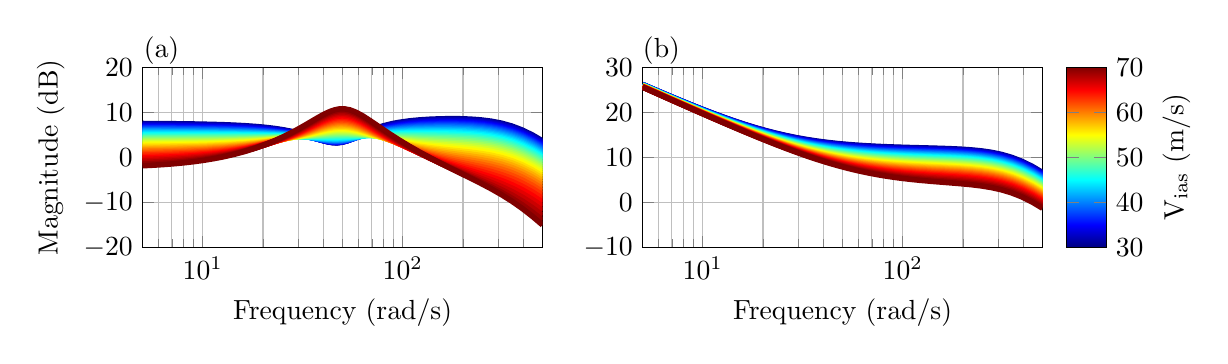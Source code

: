 % This file was created by matlab2tikz.
%
%The latest updates can be retrieved from
%  http://www.mathworks.com/matlabcentral/fileexchange/22022-matlab2tikz-matlab2tikz
%where you can also make suggestions and rate matlab2tikz.
%
\definecolor{mycolor1}{rgb}{0.0,0.0,0.562}%
\definecolor{mycolor2}{rgb}{0.0,0.0,0.661}%
\definecolor{mycolor3}{rgb}{0.0,0.0,0.858}%
\definecolor{mycolor4}{rgb}{0.0,0.055,1.0}%
\definecolor{mycolor5}{rgb}{0.0,0.153,1.0}%
\definecolor{mycolor6}{rgb}{0.0,0.252,1.0}%
\definecolor{mycolor7}{rgb}{0.0,0.35,1.0}%
\definecolor{mycolor8}{rgb}{0.0,0.448,1.0}%
\definecolor{mycolor9}{rgb}{0.0,0.547,1.0}%
\definecolor{mycolor10}{rgb}{0.0,0.645,1.0}%
\definecolor{mycolor11}{rgb}{0.0,0.744,1.0}%
\definecolor{mycolor12}{rgb}{0.0,0.842,1.0}%
\definecolor{mycolor13}{rgb}{0.0,0.941,1.0}%
\definecolor{mycolor14}{rgb}{0.039,1.0,0.961}%
\definecolor{mycolor15}{rgb}{0.138,1.0,0.863}%
\definecolor{mycolor16}{rgb}{0.236,1.0,0.764}%
\definecolor{mycolor17}{rgb}{0.334,1.0,0.666}%
\definecolor{mycolor18}{rgb}{0.433,1.0,0.567}%
\definecolor{mycolor19}{rgb}{0.531,1.0,0.469}%
\definecolor{mycolor20}{rgb}{0.63,1.0,0.37}%
\definecolor{mycolor21}{rgb}{0.728,1.0,0.272}%
\definecolor{mycolor22}{rgb}{0.827,1.0,0.173}%
\definecolor{mycolor23}{rgb}{0.925,1.0,0.075}%
\definecolor{mycolor24}{rgb}{1.0,0.977,0.0}%
\definecolor{mycolor25}{rgb}{1.0,0.878,0.0}%
\definecolor{mycolor26}{rgb}{1.0,0.78,0.0}%
\definecolor{mycolor27}{rgb}{1.0,0.681,0.0}%
\definecolor{mycolor28}{rgb}{1.0,0.583,0.0}%
\definecolor{mycolor29}{rgb}{1.0,0.484,0.0}%
\definecolor{mycolor30}{rgb}{1.0,0.386,0.0}%
\definecolor{mycolor31}{rgb}{1.0,0.287,0.0}%
\definecolor{mycolor32}{rgb}{1.0,0.189,0.0}%
\definecolor{mycolor33}{rgb}{1.0,0.091,0.0}%
\definecolor{mycolor34}{rgb}{0.992,0.0,0.0}%
\definecolor{mycolor35}{rgb}{0.894,0.0,0.0}%
\definecolor{mycolor36}{rgb}{0.795,0.0,0.0}%
\definecolor{mycolor37}{rgb}{0.697,0.0,0.0}%
\definecolor{mycolor38}{rgb}{0.598,0.0,0.0}%
%
\begin{tikzpicture}

\begin{axis}[%
width=2in,
height=0.90in,
at={(0in,0in)},
scale only axis,
xmode=log,
xmin=5,
xmax=500,
xminorticks=true,
xlabel={Frequency (rad/s)},
xmajorgrids,
xminorgrids,
ymin=-20,
ymax=20,
ylabel={Magnitude (dB)},
ymajorgrids,
title={(a)},
title style = {yshift=-3mm, xshift=-23mm},
axis background/.style={fill=white}
]
\addplot [color=mycolor1,solid,line width=2.0pt,forget plot]
  table[row sep=crcr]{%
5	7.515\\
5.627	7.503\\
6.332	7.486\\
7.126	7.466\\
8.019	7.439\\
9.024	7.406\\
10.155	7.362\\
11.427	7.307\\
12.86	7.235\\
14.471	7.142\\
16.285	7.02\\
18.326	6.86\\
20.569	6.655\\
22.92	6.404\\
25.291	6.111\\
27.658	5.778\\
30.003	5.411\\
31.115	5.225\\
32.307	5.019\\
34.555	4.62\\
36.735	4.233\\
38.837	3.885\\
40.852	3.597\\
42.775	3.387\\
44.788	3.256\\
47.112	3.231\\
49.807	3.368\\
52.949	3.707\\
56.634	4.243\\
60.983	4.92\\
63.716	5.322\\
66.153	5.652\\
72.345	6.359\\
79.827	6.984\\
88.951	7.501\\
95.724	7.768\\
107.722	8.091\\
121.223	8.313\\
136.417	8.462\\
153.515	8.551\\
172.755	8.588\\
194.408	8.569\\
218.774	8.485\\
246.194	8.314\\
277.051	8.027\\
311.775	7.586\\
350.852	6.949\\
394.826	6.084\\
444.312	4.975\\
500	3.635\\
};
\addplot [color=mycolor2,solid,line width=2.0pt,forget plot]
  table[row sep=crcr]{%
5	7.362\\
5.627	7.35\\
6.332	7.334\\
7.126	7.314\\
8.019	7.289\\
9.024	7.256\\
10.155	7.215\\
11.427	7.161\\
12.86	7.092\\
14.471	7.002\\
16.285	6.885\\
18.326	6.732\\
20.46	6.545\\
22.806	6.306\\
25.173	6.027\\
27.54	5.709\\
29.885	5.357\\
31.171	5.151\\
32.191	4.983\\
34.443	4.6\\
36.628	4.229\\
38.737	3.893\\
40.76	3.614\\
42.692	3.41\\
44.715	3.28\\
47.05	3.251\\
49.758	3.378\\
52.915	3.7\\
56.618	4.214\\
60.987	4.867\\
63.642	5.243\\
66.18	5.575\\
72.4	6.259\\
79.915	6.863\\
89.079	7.362\\
95.724	7.614\\
107.722	7.925\\
121.223	8.138\\
136.417	8.28\\
153.515	8.365\\
172.755	8.398\\
194.408	8.376\\
218.774	8.29\\
246.194	8.118\\
277.051	7.83\\
311.775	7.387\\
350.852	6.75\\
394.826	5.884\\
444.312	4.775\\
500	3.434\\
};
\addplot [color=blue!45!mycolor1,solid,line width=2.0pt,forget plot]
  table[row sep=crcr]{%
5	7.206\\
5.627	7.194\\
6.332	7.179\\
7.126	7.16\\
8.019	7.136\\
9.024	7.105\\
10.155	7.065\\
11.427	7.013\\
12.86	6.947\\
14.471	6.861\\
16.285	6.749\\
18.326	6.602\\
20.337	6.434\\
22.678	6.208\\
25.041	5.943\\
27.405	5.641\\
29.75	5.307\\
31.233	5.08\\
32.058	4.95\\
34.314	4.585\\
36.505	4.23\\
38.62	3.907\\
40.652	3.639\\
42.593	3.44\\
44.627	3.312\\
46.975	3.279\\
49.696	3.395\\
52.869	3.699\\
56.59	4.189\\
60.98	4.816\\
63.555	5.167\\
66.198	5.499\\
72.448	6.159\\
79.998	6.74\\
89.203	7.22\\
95.724	7.457\\
107.722	7.755\\
121.223	7.96\\
136.417	8.095\\
153.515	8.174\\
172.755	8.203\\
194.408	8.179\\
218.774	8.09\\
246.194	7.916\\
277.051	7.627\\
311.775	7.184\\
350.852	6.545\\
394.826	5.679\\
444.312	4.569\\
500	3.228\\
};
\addplot [color=mycolor3,solid,line width=2.0pt,forget plot]
  table[row sep=crcr]{%
5	7.047\\
5.627	7.036\\
6.332	7.022\\
7.126	7.004\\
8.019	6.981\\
9.024	6.951\\
10.155	6.913\\
11.427	6.864\\
12.86	6.801\\
14.471	6.719\\
16.285	6.612\\
18.326	6.471\\
20.201	6.323\\
22.534	6.109\\
24.892	5.86\\
27.254	5.575\\
29.598	5.259\\
31.301	5.012\\
31.908	4.921\\
34.167	4.575\\
36.363	4.237\\
38.486	3.929\\
40.526	3.671\\
42.477	3.479\\
44.523	3.353\\
46.883	3.316\\
49.619	3.421\\
52.809	3.705\\
56.548	4.17\\
60.961	4.769\\
63.45	5.093\\
66.205	5.424\\
72.485	6.057\\
80.071	6.616\\
89.321	7.075\\
95.724	7.297\\
107.722	7.582\\
121.223	7.777\\
136.417	7.905\\
153.515	7.979\\
172.755	8.004\\
194.408	7.977\\
218.774	7.886\\
246.194	7.71\\
277.051	7.42\\
311.775	6.975\\
350.852	6.336\\
394.826	5.469\\
444.312	4.359\\
500	3.017\\
};
\addplot [color=blue!90!mycolor1,solid,line width=2.0pt,forget plot]
  table[row sep=crcr]{%
5	6.886\\
5.627	6.876\\
6.332	6.862\\
7.126	6.845\\
8.019	6.823\\
9.024	6.795\\
10.155	6.758\\
11.427	6.712\\
12.86	6.652\\
14.471	6.574\\
16.285	6.472\\
18.326	6.339\\
20.048	6.21\\
22.373	6.011\\
24.726	5.777\\
27.083	5.51\\
29.426	5.214\\
31.379	4.946\\
31.737	4.896\\
34.0	4.569\\
36.201	4.25\\
38.331	3.958\\
40.38	3.712\\
42.342	3.527\\
44.399	3.403\\
46.772	3.363\\
49.524	3.455\\
52.73	3.718\\
56.49	4.156\\
60.925	4.725\\
63.323	5.021\\
66.196	5.35\\
72.509	5.955\\
80.132	6.489\\
89.426	6.927\\
95.724	7.135\\
107.722	7.405\\
121.223	7.59\\
136.417	7.71\\
153.515	7.779\\
172.755	7.8\\
194.408	7.77\\
218.774	7.677\\
246.194	7.499\\
277.051	7.207\\
311.775	6.762\\
350.852	6.122\\
394.826	5.254\\
444.312	4.143\\
500	2.801\\
};
\addplot [color=mycolor4,solid,line width=2.0pt,forget plot]
  table[row sep=crcr]{%
5	6.723\\
5.627	6.713\\
6.332	6.7\\
7.126	6.683\\
8.019	6.663\\
9.024	6.636\\
10.155	6.602\\
11.427	6.558\\
12.86	6.501\\
14.471	6.427\\
16.285	6.332\\
18.326	6.206\\
20.623	6.041\\
22.194	5.912\\
24.54	5.694\\
26.892	5.446\\
29.233	5.17\\
31.471	4.883\\
31.544	4.874\\
33.81	4.568\\
36.016	4.269\\
38.153	3.994\\
40.211	3.76\\
42.183	3.583\\
44.253	3.462\\
46.64	3.418\\
49.407	3.498\\
52.631	3.739\\
56.411	4.148\\
60.87	4.684\\
63.163	4.952\\
66.169	5.277\\
72.513	5.853\\
80.175	6.36\\
85.063	6.6\\
95.724	6.969\\
107.722	7.225\\
121.223	7.399\\
136.417	7.511\\
153.515	7.574\\
172.755	7.591\\
194.408	7.558\\
218.774	7.462\\
246.194	7.283\\
277.051	6.989\\
311.775	6.543\\
350.852	5.902\\
394.826	5.033\\
444.312	3.922\\
500	2.58\\
};
\addplot [color=mycolor5,solid,line width=2.0pt,forget plot]
  table[row sep=crcr]{%
5	6.556\\
5.627	6.547\\
6.332	6.535\\
7.126	6.519\\
8.019	6.5\\
9.024	6.475\\
10.155	6.443\\
11.427	6.401\\
12.86	6.348\\
14.471	6.279\\
16.285	6.189\\
18.326	6.072\\
20.623	5.917\\
21.996	5.812\\
24.332	5.612\\
26.679	5.383\\
29.016	5.128\\
31.327	4.854\\
31.58	4.823\\
33.594	4.571\\
35.805	4.293\\
37.949	4.036\\
40.016	3.816\\
41.999	3.647\\
44.081	3.53\\
46.482	3.483\\
49.264	3.55\\
52.507	3.769\\
56.307	4.146\\
60.791	4.648\\
62.961	4.885\\
66.117	5.206\\
72.494	5.75\\
80.194	6.229\\
85.063	6.453\\
95.724	6.8\\
107.722	7.04\\
121.223	7.203\\
136.417	7.308\\
153.515	7.365\\
172.755	7.377\\
194.408	7.34\\
218.774	7.242\\
246.194	7.061\\
277.051	6.766\\
311.775	6.318\\
350.852	5.676\\
394.826	4.807\\
444.312	3.695\\
500	2.352\\
};
\addplot [color=mycolor6,solid,line width=2.0pt,forget plot]
  table[row sep=crcr]{%
5	6.387\\
5.627	6.378\\
6.332	6.367\\
7.126	6.352\\
8.019	6.334\\
9.024	6.311\\
10.155	6.281\\
11.427	6.243\\
12.86	6.193\\
14.471	6.129\\
16.285	6.045\\
18.326	5.936\\
20.623	5.792\\
21.775	5.711\\
24.101	5.529\\
26.44	5.32\\
28.773	5.088\\
31.081	4.837\\
31.715	4.766\\
33.35	4.578\\
35.565	4.322\\
37.715	4.084\\
39.79	3.879\\
41.785	3.72\\
43.879	3.607\\
46.294	3.557\\
49.092	3.612\\
52.353	3.807\\
56.174	4.152\\
60.681	4.617\\
62.701	4.821\\
66.034	5.137\\
72.443	5.647\\
80.181	6.096\\
85.063	6.306\\
95.724	6.629\\
107.722	6.852\\
121.223	7.003\\
136.417	7.099\\
153.515	7.15\\
172.755	7.157\\
194.408	7.117\\
218.774	7.016\\
246.194	6.833\\
277.051	6.536\\
311.775	6.087\\
350.852	5.444\\
394.826	4.574\\
444.312	3.462\\
500	2.119\\
};
\addplot [color=mycolor7,solid,line width=2.0pt,forget plot]
  table[row sep=crcr]{%
5	6.214\\
5.627	6.206\\
6.332	6.196\\
7.126	6.183\\
8.019	6.166\\
9.024	6.144\\
10.155	6.117\\
11.427	6.082\\
12.86	6.036\\
14.471	5.977\\
16.285	5.9\\
18.326	5.799\\
20.623	5.667\\
21.531	5.609\\
23.844	5.445\\
26.173	5.258\\
28.5	5.048\\
30.805	4.822\\
31.886	4.711\\
33.073	4.587\\
35.291	4.355\\
37.447	4.137\\
39.531	3.949\\
41.535	3.801\\
43.642	3.693\\
46.071	3.641\\
48.885	3.683\\
52.163	3.854\\
56.004	4.165\\
60.534	4.59\\
62.36	4.76\\
65.914	5.071\\
72.354	5.544\\
80.127	5.961\\
85.063	6.157\\
95.724	6.455\\
107.722	6.661\\
121.223	6.799\\
136.417	6.885\\
153.515	6.929\\
172.755	6.932\\
194.408	6.888\\
218.774	6.784\\
246.194	6.598\\
277.051	6.3\\
311.775	5.85\\
350.852	5.206\\
394.826	4.336\\
444.312	3.223\\
500	1.879\\
};
\addplot [color=mycolor8,solid,line width=2.0pt,forget plot]
  table[row sep=crcr]{%
5	6.039\\
5.627	6.032\\
6.332	6.022\\
7.126	6.01\\
8.019	5.995\\
9.024	5.975\\
10.155	5.95\\
11.427	5.918\\
12.86	5.877\\
14.471	5.823\\
16.285	5.753\\
18.326	5.662\\
20.623	5.542\\
21.26	5.505\\
23.558	5.36\\
25.875	5.194\\
28.193	5.009\\
30.493	4.808\\
32.108	4.66\\
32.76	4.599\\
34.979	4.391\\
37.139	4.195\\
39.231	4.025\\
41.246	3.888\\
43.364	3.787\\
45.806	3.734\\
48.635	3.765\\
51.93	3.912\\
55.79	4.188\\
60.341	4.571\\
61.909	4.703\\
65.746	5.009\\
72.214	5.442\\
80.021	5.825\\
85.063	6.008\\
95.724	6.279\\
107.722	6.465\\
121.223	6.589\\
136.417	6.666\\
153.515	6.703\\
172.755	6.701\\
194.408	6.652\\
218.774	6.546\\
246.194	6.358\\
277.051	6.058\\
311.775	5.606\\
350.852	4.962\\
394.826	4.09\\
444.312	2.977\\
500	1.632\\
};
\addplot [color=mycolor9,solid,line width=2.0pt,forget plot]
  table[row sep=crcr]{%
5	5.86\\
5.627	5.854\\
6.332	5.845\\
7.126	5.835\\
8.019	5.821\\
9.024	5.803\\
10.155	5.781\\
11.427	5.752\\
12.86	5.715\\
14.471	5.667\\
16.285	5.604\\
18.326	5.523\\
20.623	5.416\\
20.958	5.399\\
23.239	5.274\\
25.542	5.13\\
27.848	4.969\\
30.141	4.794\\
32.404	4.612\\
32.406	4.612\\
34.623	4.43\\
36.786	4.257\\
38.884	4.106\\
40.908	3.983\\
43.038	3.89\\
45.492	3.838\\
48.334	3.858\\
51.644	3.98\\
55.522	4.22\\
60.093	4.559\\
61.299	4.649\\
65.52	4.951\\
72.013	5.342\\
79.848	5.688\\
85.063	5.858\\
95.724	6.1\\
107.722	6.266\\
121.223	6.376\\
136.417	6.442\\
153.515	6.471\\
172.755	6.463\\
194.408	6.411\\
218.774	6.301\\
246.194	6.11\\
277.051	5.808\\
311.775	5.355\\
350.852	4.71\\
394.826	3.837\\
444.312	2.723\\
500	1.378\\
};
\addplot [color=mycolor10,solid,line width=2.0pt,forget plot]
  table[row sep=crcr]{%
5	5.679\\
5.627	5.673\\
6.332	5.665\\
7.126	5.656\\
8.019	5.644\\
9.024	5.628\\
10.155	5.609\\
11.427	5.584\\
12.86	5.551\\
14.471	5.509\\
16.285	5.454\\
18.326	5.383\\
20.623	5.29\\
20.624	5.29\\
22.883	5.184\\
25.168	5.063\\
27.46	4.927\\
29.743	4.779\\
31.999	4.624\\
32.822	4.567\\
34.216	4.469\\
36.381	4.322\\
38.483	4.19\\
40.515	4.083\\
42.654	4.0\\
45.119	3.95\\
47.973	3.961\\
51.296	4.06\\
55.188	4.263\\
59.775	4.556\\
60.454	4.6\\
65.22	4.9\\
71.734	5.245\\
79.59	5.552\\
85.063	5.708\\
95.724	5.919\\
107.722	6.063\\
121.223	6.157\\
136.417	6.212\\
153.515	6.233\\
172.755	6.219\\
194.408	6.162\\
218.774	6.049\\
246.194	5.856\\
277.051	5.552\\
311.775	5.097\\
350.852	4.45\\
394.826	3.577\\
444.312	2.462\\
500	1.117\\
};
\addplot [color=mycolor11,solid,line width=2.0pt,forget plot]
  table[row sep=crcr]{%
5	5.493\\
5.627	5.488\\
6.332	5.482\\
7.126	5.474\\
8.019	5.464\\
9.024	5.451\\
10.155	5.434\\
11.427	5.412\\
12.86	5.385\\
14.471	5.349\\
16.285	5.303\\
18.326	5.243\\
20.251	5.178\\
22.484	5.092\\
24.748	4.993\\
27.022	4.882\\
29.291	4.762\\
31.538	4.636\\
33.435	4.527\\
33.749	4.508\\
35.912	4.387\\
38.017	4.278\\
40.055	4.187\\
42.202	4.116\\
44.675	4.071\\
47.538	4.075\\
50.871	4.153\\
54.773	4.319\\
59.242	4.557\\
59.372	4.564\\
64.83	4.857\\
71.356	5.153\\
79.226	5.417\\
85.063	5.559\\
95.724	5.736\\
107.722	5.857\\
121.223	5.934\\
136.417	5.977\\
153.515	5.989\\
172.755	5.968\\
194.408	5.907\\
218.774	5.789\\
246.194	5.594\\
277.051	5.288\\
311.775	4.831\\
350.852	4.183\\
394.826	3.309\\
444.312	2.193\\
500	0.847\\
};
\addplot [color=mycolor12,solid,line width=2.0pt,forget plot]
  table[row sep=crcr]{%
5	5.304\\
5.627	5.3\\
6.332	5.295\\
7.126	5.289\\
8.019	5.28\\
9.024	5.27\\
10.155	5.256\\
11.427	5.239\\
12.86	5.216\\
14.471	5.187\\
16.285	5.15\\
18.326	5.101\\
19.834	5.061\\
22.037	4.995\\
24.274	4.919\\
26.527	4.833\\
28.777	4.741\\
31.011	4.643\\
33.212	4.545\\
34.414	4.492\\
35.371	4.45\\
37.474	4.365\\
39.515	4.294\\
41.667	4.236\\
44.146	4.199\\
47.014	4.2\\
50.352	4.259\\
54.26	4.389\\
57.399	4.521\\
58.864	4.586\\
64.326	4.825\\
70.856	5.068\\
78.727	5.285\\
85.063	5.41\\
95.724	5.552\\
107.722	5.647\\
121.223	5.706\\
136.417	5.736\\
153.515	5.739\\
172.755	5.711\\
194.408	5.644\\
218.774	5.522\\
246.194	5.324\\
277.051	5.015\\
311.775	4.557\\
350.852	3.907\\
394.826	3.032\\
444.312	1.916\\
500	0.569\\
};
\addplot [color=mycolor13,solid,line width=2.0pt,forget plot]
  table[row sep=crcr]{%
5	5.112\\
5.627	5.109\\
6.332	5.105\\
7.126	5.1\\
8.019	5.094\\
9.024	5.086\\
10.155	5.075\\
11.427	5.062\\
12.86	5.045\\
14.471	5.024\\
16.285	4.996\\
18.326	4.96\\
19.366	4.939\\
21.533	4.892\\
23.738	4.839\\
25.963	4.779\\
28.19	4.713\\
30.404	4.645\\
32.592	4.576\\
34.741	4.51\\
36.234	4.466\\
36.84	4.45\\
38.88	4.399\\
41.033	4.359\\
43.512	4.333\\
46.381	4.335\\
49.718	4.379\\
53.624	4.476\\
54.26	4.495\\
58.224	4.625\\
63.68	4.807\\
70.2	4.993\\
78.057	5.16\\
85.063	5.264\\
95.724	5.367\\
107.722	5.434\\
121.223	5.474\\
136.417	5.489\\
153.515	5.481\\
172.755	5.446\\
194.408	5.373\\
218.774	5.247\\
246.194	5.045\\
277.051	4.734\\
311.775	4.274\\
350.852	3.623\\
394.826	2.746\\
444.312	1.629\\
500	0.281\\
};
\addplot [color=mycolor14,solid,line width=2.0pt,forget plot]
  table[row sep=crcr]{%
5	4.916\\
5.627	4.914\\
6.332	4.911\\
7.126	4.908\\
8.019	4.904\\
9.024	4.898\\
10.155	4.892\\
11.427	4.883\\
12.86	4.872\\
14.471	4.858\\
16.285	4.84\\
17.934	4.822\\
18.838	4.811\\
19.986	4.796\\
20.963	4.783\\
22.087	4.767\\
23.129	4.751\\
24.22	4.734\\
25.318	4.716\\
26.369	4.698\\
27.515	4.678\\
28.519	4.659\\
29.704	4.638\\
30.658	4.62\\
31.872	4.598\\
32.773	4.582\\
34.005	4.561\\
34.852	4.547\\
36.094	4.528\\
38.128	4.501\\
40.277	4.48\\
42.751	4.469\\
43.48	4.469\\
44.785	4.472\\
45.612	4.477\\
48.941	4.512\\
52.834	4.581\\
57.419	4.685\\
62.854	4.809\\
69.348	4.934\\
77.17	5.045\\
85.063	5.119\\
95.724	5.181\\
107.722	5.219\\
121.223	5.237\\
136.417	5.237\\
153.515	5.217\\
172.755	5.173\\
194.408	5.094\\
218.774	4.964\\
246.194	4.758\\
277.051	4.444\\
311.775	3.982\\
350.852	3.329\\
394.826	2.451\\
444.312	1.333\\
500	-0.016\\
};
\addplot [color=mycolor15,solid,line width=2.0pt,forget plot]
  table[row sep=crcr]{%
5	4.715\\
5.627	4.714\\
6.332	4.713\\
7.126	4.712\\
8.019	4.71\\
9.024	4.708\\
10.155	4.705\\
11.427	4.701\\
12.86	4.697\\
14.471	4.691\\
16.285	4.684\\
18.149	4.675\\
18.24	4.675\\
20.222	4.665\\
20.313	4.665\\
22.341	4.654\\
22.431	4.654\\
24.492	4.642\\
24.577	4.642\\
26.657	4.63\\
26.735	4.63\\
28.823	4.618\\
28.891	4.618\\
30.975	4.608\\
31.03	4.608\\
33.101	4.599\\
33.14	4.599\\
35.191	4.594\\
35.211	4.594\\
37.233	4.592\\
39.371	4.594\\
39.395	4.594\\
41.831	4.603\\
41.881	4.603\\
44.676	4.623\\
44.756	4.624\\
47.983	4.657\\
48.097	4.658\\
51.852	4.706\\
52.005	4.708\\
56.405	4.769\\
56.603	4.771\\
61.801	4.836\\
62.051	4.839\\
68.245	4.898\\
68.556	4.9\\
76.003	4.946\\
76.384	4.948\\
85.063	4.978\\
95.724	4.996\\
107.722	5.001\\
121.223	4.995\\
136.417	4.978\\
153.515	4.946\\
172.755	4.893\\
194.408	4.807\\
218.774	4.671\\
246.194	4.461\\
277.051	4.144\\
311.775	3.68\\
350.852	3.025\\
394.826	2.145\\
444.312	1.026\\
500	-0.323\\
};
\addplot [color=mycolor16,solid,line width=2.0pt,forget plot]
  table[row sep=crcr]{%
5	4.511\\
5.627	4.511\\
6.332	4.512\\
7.126	4.512\\
8.019	4.513\\
9.024	4.514\\
10.155	4.515\\
11.427	4.517\\
12.86	4.519\\
14.471	4.522\\
16.285	4.526\\
17.555	4.529\\
18.362	4.532\\
19.567	4.536\\
20.454	4.539\\
21.626	4.544\\
22.592	4.548\\
23.718	4.554\\
24.76	4.559\\
25.827	4.566\\
26.941	4.573\\
27.938	4.581\\
29.121	4.59\\
30.038	4.598\\
31.286	4.61\\
32.115	4.618\\
33.423	4.632\\
34.159	4.641\\
35.522	4.657\\
37.572	4.684\\
39.741	4.714\\
42.236	4.749\\
45.121	4.789\\
48.475	4.829\\
50.624	4.851\\
52.397	4.866\\
55.124	4.882\\
57.013	4.89\\
60.456	4.897\\
62.484	4.898\\
66.819	4.893\\
69.015	4.888\\
74.476	4.874\\
76.877	4.866\\
85.063	4.841\\
95.724	4.811\\
107.722	4.781\\
121.223	4.75\\
136.417	4.714\\
153.515	4.668\\
172.755	4.604\\
194.408	4.51\\
218.774	4.369\\
246.194	4.154\\
277.051	3.834\\
311.775	3.367\\
350.852	2.71\\
394.826	1.829\\
444.312	0.708\\
500	-0.642\\
};
\addplot [color=mycolor17,solid,line width=2.0pt,forget plot]
  table[row sep=crcr]{%
5	4.302\\
5.627	4.304\\
6.332	4.306\\
7.126	4.308\\
8.019	4.312\\
9.024	4.316\\
10.155	4.322\\
11.427	4.329\\
12.86	4.339\\
14.471	4.351\\
16.285	4.367\\
18.326	4.389\\
18.573	4.391\\
20.684	4.418\\
22.84	4.449\\
25.025	4.486\\
27.221	4.528\\
29.415	4.576\\
31.591	4.627\\
33.739	4.682\\
35.846	4.737\\
37.903	4.792\\
40.078	4.849\\
42.581	4.908\\
45.475	4.965\\
48.84	5.009\\
52.776	5.028\\
57.409	5.012\\
62.899	4.959\\
69.455	4.878\\
77.349	4.785\\
85.063	4.709\\
95.724	4.628\\
107.722	4.56\\
121.223	4.501\\
136.417	4.444\\
153.515	4.383\\
172.755	4.308\\
194.408	4.205\\
218.774	4.057\\
246.194	3.837\\
277.051	3.513\\
311.775	3.043\\
350.852	2.384\\
394.826	1.501\\
444.312	0.379\\
500	-0.973\\
};
\addplot [color=mycolor18,solid,line width=2.0pt,forget plot]
  table[row sep=crcr]{%
5	4.089\\
5.627	4.092\\
6.332	4.096\\
7.126	4.101\\
8.019	4.107\\
9.024	4.115\\
10.155	4.126\\
11.427	4.139\\
12.86	4.156\\
14.471	4.179\\
16.285	4.208\\
18.326	4.246\\
18.782	4.255\\
20.911	4.303\\
23.085	4.359\\
25.285	4.423\\
27.497	4.496\\
29.703	4.575\\
31.891	4.66\\
34.048	4.747\\
36.163	4.834\\
38.226	4.917\\
40.407	4.999\\
42.917	5.081\\
45.82	5.152\\
49.195	5.196\\
53.143	5.196\\
57.79	5.138\\
63.299	5.023\\
69.878	4.871\\
77.8	4.706\\
85.063	4.583\\
95.724	4.447\\
107.722	4.338\\
121.223	4.248\\
136.417	4.169\\
153.515	4.091\\
172.755	4.002\\
194.408	3.89\\
218.774	3.734\\
246.194	3.509\\
277.051	3.181\\
311.775	2.707\\
350.852	2.045\\
394.826	1.16\\
444.312	0.036\\
500	-1.317\\
};
\addplot [color=mycolor19,solid,line width=2.0pt,forget plot]
  table[row sep=crcr]{%
5	3.871\\
5.627	3.876\\
6.332	3.881\\
7.126	3.889\\
8.019	3.898\\
9.024	3.91\\
10.155	3.926\\
11.427	3.946\\
12.86	3.971\\
14.471	4.005\\
16.285	4.048\\
18.326	4.104\\
18.989	4.124\\
21.136	4.195\\
23.327	4.277\\
25.543	4.371\\
27.768	4.476\\
29.987	4.589\\
32.186	4.708\\
34.351	4.829\\
36.473	4.947\\
38.542	5.057\\
40.728	5.163\\
43.244	5.265\\
46.154	5.348\\
49.538	5.391\\
53.497	5.369\\
58.157	5.267\\
63.682	5.092\\
70.282	4.868\\
78.23	4.63\\
85.063	4.465\\
95.724	4.27\\
107.722	4.116\\
121.223	3.993\\
136.417	3.888\\
153.515	3.791\\
172.755	3.688\\
194.408	3.565\\
218.774	3.401\\
246.194	3.169\\
277.051	2.836\\
311.775	2.358\\
350.852	1.693\\
394.826	0.806\\
444.312	-0.32\\
500	-1.674\\
};
\addplot [color=mycolor20,solid,line width=2.0pt,forget plot]
  table[row sep=crcr]{%
5	3.648\\
5.627	3.654\\
6.332	3.662\\
7.126	3.673\\
8.019	3.685\\
9.024	3.702\\
10.155	3.723\\
11.427	3.75\\
12.86	3.785\\
14.471	3.829\\
16.285	3.887\\
18.326	3.962\\
18.407	3.965\\
19.193	3.997\\
21.358	4.094\\
23.565	4.205\\
25.796	4.331\\
28.035	4.47\\
30.266	4.619\\
32.475	4.773\\
34.649	4.927\\
36.777	5.076\\
38.85	5.213\\
41.041	5.342\\
43.562	5.462\\
46.478	5.555\\
49.87	5.593\\
53.838	5.547\\
58.511	5.402\\
64.05	5.165\\
70.668	4.869\\
78.639	4.558\\
85.063	4.355\\
95.724	4.099\\
107.722	3.896\\
121.223	3.736\\
136.417	3.603\\
153.515	3.484\\
172.755	3.365\\
194.408	3.23\\
218.774	3.056\\
246.194	2.817\\
277.051	2.478\\
311.775	1.996\\
350.852	1.327\\
394.826	0.437\\
444.312	-0.691\\
500	-2.046\\
};
\addplot [color=mycolor21,solid,line width=2.0pt,forget plot]
  table[row sep=crcr]{%
5	3.42\\
5.627	3.428\\
6.332	3.439\\
7.126	3.452\\
8.019	3.468\\
9.024	3.49\\
10.155	3.517\\
11.427	3.551\\
12.86	3.596\\
14.471	3.653\\
16.285	3.726\\
18.326	3.822\\
19.396	3.877\\
21.095	3.972\\
21.578	4.001\\
23.801	4.144\\
26.047	4.303\\
28.298	4.478\\
30.54	4.663\\
32.758	4.853\\
34.94	5.042\\
37.074	5.22\\
39.152	5.382\\
41.346	5.533\\
43.871	5.67\\
46.793	5.77\\
50.192	5.801\\
54.168	5.731\\
58.851	5.542\\
64.403	5.244\\
71.037	4.878\\
79.029	4.493\\
85.063	4.255\\
95.724	3.933\\
107.722	3.679\\
121.223	3.477\\
136.417	3.313\\
153.515	3.171\\
172.755	3.034\\
194.408	2.884\\
218.774	2.699\\
246.194	2.452\\
277.051	2.106\\
311.775	1.618\\
350.852	0.946\\
394.826	0.053\\
444.312	-1.077\\
500	-2.435\\
};
\addplot [color=mycolor22,solid,line width=2.0pt,forget plot]
  table[row sep=crcr]{%
5	3.187\\
5.627	3.197\\
6.332	3.21\\
7.126	3.226\\
8.019	3.247\\
9.024	3.273\\
10.155	3.307\\
11.427	3.35\\
12.86	3.405\\
14.471	3.475\\
16.285	3.566\\
18.326	3.683\\
19.597	3.763\\
21.796	3.918\\
22.322	3.957\\
24.034	4.093\\
26.294	4.289\\
28.558	4.5\\
30.81	4.723\\
33.037	4.95\\
35.226	5.171\\
37.365	5.38\\
39.446	5.566\\
41.643	5.736\\
44.172	5.888\\
47.099	5.994\\
50.503	6.017\\
54.486	5.921\\
59.177	5.688\\
64.741	5.33\\
71.389	4.893\\
79.399	4.435\\
85.063	4.167\\
95.724	3.776\\
107.722	3.465\\
121.223	3.219\\
136.417	3.021\\
153.515	2.851\\
172.755	2.693\\
194.408	2.527\\
218.774	2.33\\
246.194	2.072\\
277.051	1.719\\
311.775	1.226\\
350.852	0.548\\
394.826	-0.348\\
444.312	-1.481\\
500	-2.842\\
};
\addplot [color=mycolor23,solid,line width=2.0pt,forget plot]
  table[row sep=crcr]{%
5	2.949\\
5.627	2.961\\
6.332	2.976\\
7.126	2.996\\
8.019	3.021\\
9.024	3.053\\
10.155	3.094\\
11.427	3.146\\
12.86	3.212\\
14.471	3.297\\
16.285	3.406\\
18.326	3.545\\
19.797	3.657\\
22.012	3.844\\
22.995	3.933\\
24.265	4.055\\
26.538	4.288\\
28.814	4.538\\
31.076	4.799\\
33.311	5.062\\
35.506	5.317\\
37.65	5.554\\
39.734	5.763\\
41.933	5.951\\
44.465	6.116\\
47.395	6.226\\
50.804	6.239\\
54.793	6.117\\
59.491	5.839\\
65.064	5.423\\
71.724	4.918\\
79.75	4.385\\
85.063	4.092\\
95.724	3.628\\
107.722	3.257\\
121.223	2.963\\
136.417	2.725\\
153.515	2.525\\
172.755	2.344\\
194.408	2.159\\
218.774	1.947\\
246.194	1.678\\
277.051	1.316\\
311.775	0.816\\
350.852	0.133\\
394.826	-0.768\\
444.312	-1.904\\
500	-3.267\\
};
\addplot [color=mycolor24,solid,line width=2.0pt,forget plot]
  table[row sep=crcr]{%
5	2.704\\
5.627	2.719\\
6.332	2.737\\
7.126	2.761\\
8.019	2.791\\
9.024	2.829\\
10.155	2.877\\
11.427	2.939\\
12.86	3.017\\
14.471	3.118\\
16.285	3.246\\
18.326	3.41\\
19.995	3.56\\
22.226	3.781\\
23.382	3.904\\
24.493	4.029\\
26.779	4.301\\
29.066	4.591\\
31.338	4.891\\
33.58	5.19\\
35.781	5.477\\
37.929	5.741\\
40.015	5.972\\
42.216	6.178\\
44.75	6.354\\
47.683	6.465\\
51.095	6.467\\
55.088	6.318\\
59.793	5.998\\
65.373	5.525\\
72.043	4.952\\
80.082	4.347\\
85.063	4.031\\
95.724	3.492\\
107.722	3.057\\
121.223	2.709\\
136.417	2.429\\
153.515	2.195\\
172.755	1.986\\
194.408	1.78\\
218.774	1.551\\
246.194	1.269\\
277.051	0.896\\
311.775	0.388\\
350.852	-0.301\\
394.826	-1.208\\
444.312	-2.348\\
500	-3.714\\
};
\addplot [color=mycolor25,solid,line width=2.0pt,forget plot]
  table[row sep=crcr]{%
5	2.454\\
5.627	2.471\\
6.332	2.493\\
7.126	2.521\\
8.019	2.556\\
9.024	2.601\\
10.155	2.657\\
11.427	2.73\\
12.86	2.822\\
14.471	2.939\\
16.285	3.088\\
18.326	3.278\\
20.191	3.471\\
22.437	3.729\\
23.597	3.872\\
24.719	4.017\\
27.017	4.329\\
29.315	4.659\\
31.596	4.998\\
33.845	5.333\\
36.051	5.652\\
38.202	5.942\\
40.29	6.193\\
42.491	6.414\\
45.027	6.6\\
47.961	6.712\\
51.376	6.702\\
55.373	6.525\\
60.082	6.163\\
65.668	5.635\\
72.346	4.997\\
80.396	4.32\\
85.063	3.986\\
95.724	3.37\\
107.722	2.866\\
121.223	2.461\\
136.417	2.134\\
153.515	1.861\\
172.755	1.621\\
194.408	1.39\\
218.774	1.141\\
246.194	0.844\\
277.051	0.459\\
311.775	-0.06\\
350.852	-0.756\\
394.826	-1.669\\
444.312	-2.814\\
500	-4.184\\
};
\addplot [color=mycolor26,solid,line width=2.0pt,forget plot]
  table[row sep=crcr]{%
5	2.197\\
5.627	2.217\\
6.332	2.243\\
7.126	2.275\\
8.019	2.316\\
9.024	2.368\\
10.155	2.434\\
11.427	2.518\\
12.86	2.624\\
14.471	2.76\\
16.285	2.931\\
18.326	3.148\\
20.386	3.393\\
22.647	3.69\\
23.698	3.837\\
24.943	4.018\\
27.253	4.372\\
29.56	4.744\\
31.849	5.121\\
34.105	5.491\\
36.315	5.84\\
38.469	6.156\\
40.558	6.426\\
42.76	6.661\\
45.296	6.855\\
48.231	6.965\\
51.647	6.942\\
55.647	6.739\\
60.358	6.336\\
65.949	5.754\\
72.633	5.053\\
80.691	4.306\\
85.063	3.958\\
95.724	3.263\\
107.722	2.688\\
121.223	2.221\\
136.417	1.841\\
153.515	1.525\\
172.755	1.249\\
194.408	0.989\\
218.774	0.718\\
246.194	0.402\\
277.051	0.002\\
311.775	-0.528\\
350.852	-1.234\\
394.826	-2.154\\
444.312	-3.305\\
500	-4.679\\
};
\addplot [color=mycolor27,solid,line width=2.0pt,forget plot]
  table[row sep=crcr]{%
5	1.934\\
5.627	1.957\\
6.332	1.987\\
7.126	2.024\\
8.019	2.072\\
9.024	2.132\\
10.155	2.208\\
11.427	2.304\\
12.86	2.426\\
14.471	2.581\\
16.285	2.776\\
18.326	3.023\\
20.579	3.326\\
22.855	3.664\\
23.716	3.799\\
25.164	4.034\\
27.485	4.431\\
29.802	4.843\\
32.099	5.259\\
34.361	5.663\\
36.575	6.042\\
38.731	6.381\\
40.82	6.669\\
43.021	6.916\\
45.557	7.117\\
48.493	7.226\\
51.909	7.189\\
55.91	6.959\\
60.623	6.515\\
66.216	5.883\\
72.904	5.122\\
80.968	4.307\\
85.063	3.948\\
95.724	3.173\\
107.722	2.524\\
121.223	1.991\\
136.417	1.553\\
153.515	1.189\\
172.755	0.872\\
194.408	0.579\\
218.774	0.281\\
246.194	-0.057\\
277.051	-0.475\\
311.775	-1.019\\
350.852	-1.736\\
394.826	-2.665\\
444.312	-3.823\\
500	-5.203\\
};
\addplot [color=mycolor28,solid,line width=2.0pt,forget plot]
  table[row sep=crcr]{%
5	1.663\\
5.627	1.69\\
6.332	1.724\\
7.126	1.768\\
8.019	1.822\\
9.024	1.891\\
10.155	1.978\\
11.427	2.089\\
12.86	2.228\\
14.471	2.403\\
16.285	2.624\\
18.326	2.901\\
20.623	3.248\\
20.771	3.271\\
23.062	3.651\\
23.672	3.758\\
25.383	4.066\\
27.715	4.505\\
30.041	4.959\\
32.345	5.412\\
34.612	5.85\\
36.829	6.257\\
38.987	6.618\\
41.075	6.922\\
43.276	7.181\\
45.811	7.387\\
48.746	7.492\\
52.162	7.441\\
56.162	7.184\\
60.876	6.703\\
66.47	6.022\\
73.16	5.204\\
81.227	4.324\\
85.063	3.957\\
95.724	3.103\\
107.722	2.378\\
121.223	1.774\\
136.417	1.274\\
153.515	0.855\\
172.755	0.493\\
194.408	0.161\\
218.774	-0.169\\
246.194	-0.533\\
277.051	-0.972\\
311.775	-1.533\\
350.852	-2.264\\
394.826	-3.204\\
444.312	-4.371\\
500	-5.758\\
};
\addplot [color=mycolor29,solid,line width=2.0pt,forget plot]
  table[row sep=crcr]{%
5	1.386\\
5.627	1.417\\
6.332	1.456\\
7.126	1.505\\
8.019	1.568\\
9.024	1.647\\
10.155	1.746\\
11.427	1.871\\
12.86	2.029\\
14.471	2.227\\
16.285	2.475\\
18.326	2.785\\
20.623	3.169\\
20.962	3.229\\
23.267	3.654\\
23.578	3.713\\
25.6	4.112\\
27.943	4.595\\
30.277	5.089\\
32.588	5.58\\
34.859	6.05\\
37.079	6.484\\
39.237	6.866\\
41.325	7.185\\
43.524	7.454\\
46.058	7.664\\
48.991	7.765\\
52.406	7.699\\
56.404	7.416\\
61.117	6.898\\
66.71	6.171\\
73.4	5.3\\
81.469	4.357\\
85.063	3.986\\
95.724	3.053\\
107.722	2.251\\
121.223	1.574\\
136.417	1.007\\
153.515	0.528\\
172.755	0.113\\
194.408	-0.263\\
218.774	-0.631\\
246.194	-1.026\\
277.051	-1.491\\
311.775	-2.073\\
350.852	-2.82\\
394.826	-3.774\\
444.312	-4.952\\
500	-6.347\\
};
\addplot [color=mycolor30,solid,line width=2.0pt,forget plot]
  table[row sep=crcr]{%
5	1.101\\
5.627	1.136\\
6.332	1.181\\
7.126	1.237\\
8.019	1.308\\
9.024	1.398\\
10.155	1.511\\
11.427	1.653\\
12.86	1.831\\
14.471	2.053\\
16.285	2.33\\
18.326	2.674\\
20.623	3.098\\
21.152	3.201\\
23.443	3.666\\
23.47	3.671\\
25.815	4.175\\
28.168	4.701\\
30.51	5.235\\
32.826	5.762\\
35.102	6.263\\
37.324	6.722\\
39.483	7.124\\
41.569	7.457\\
43.766	7.734\\
46.297	7.947\\
49.228	8.044\\
52.64	7.962\\
56.636	7.653\\
61.347	7.1\\
66.938	6.331\\
73.626	5.409\\
81.693	4.409\\
85.063	4.036\\
95.724	3.027\\
107.722	2.147\\
121.223	1.394\\
136.417	0.755\\
153.515	0.21\\
172.755	-0.263\\
194.408	-0.691\\
218.774	-1.103\\
246.194	-1.535\\
277.051	-2.031\\
311.775	-2.638\\
350.852	-3.407\\
394.826	-4.378\\
444.312	-5.569\\
500	-6.976\\
};
\addplot [color=mycolor31,solid,line width=2.0pt,forget plot]
  table[row sep=crcr]{%
5	0.808\\
5.627	0.848\\
6.332	0.899\\
7.126	0.963\\
8.019	1.044\\
9.024	1.146\\
10.155	1.273\\
11.427	1.433\\
12.86	1.633\\
14.471	1.881\\
16.285	2.19\\
18.326	2.569\\
20.623	3.035\\
21.341	3.187\\
23.273	3.614\\
23.672	3.704\\
26.028	4.253\\
28.39	4.822\\
30.74	5.396\\
33.062	5.957\\
35.341	6.488\\
37.564	6.971\\
39.723	7.392\\
41.807	7.737\\
44.001	8.022\\
46.529	8.237\\
49.457	8.328\\
52.866	8.231\\
56.858	7.897\\
61.565	7.31\\
67.153	6.501\\
73.837	5.532\\
81.901	4.478\\
85.063	4.107\\
95.724	3.024\\
107.722	2.068\\
121.223	1.238\\
136.417	0.524\\
153.515	-0.092\\
172.755	-0.631\\
194.408	-1.118\\
218.774	-1.582\\
246.194	-2.059\\
277.051	-2.592\\
311.775	-3.231\\
350.852	-4.026\\
394.826	-5.018\\
444.312	-6.227\\
500	-7.648\\
};
\addplot [color=mycolor32,solid,line width=2.0pt,forget plot]
  table[row sep=crcr]{%
5	0.507\\
5.627	0.553\\
6.332	0.611\\
7.126	0.684\\
8.019	0.775\\
9.024	0.89\\
10.155	1.034\\
11.427	1.213\\
12.86	1.437\\
14.471	1.713\\
16.285	2.054\\
18.326	2.472\\
20.623	2.979\\
21.529	3.189\\
23.072	3.558\\
23.872	3.753\\
26.239	4.348\\
28.61	4.959\\
30.967	5.571\\
33.294	6.165\\
35.575	6.725\\
37.8	7.231\\
39.958	7.668\\
42.04	8.025\\
44.23	8.317\\
46.754	8.533\\
49.678	8.617\\
53.083	8.505\\
57.071	8.146\\
61.772	7.528\\
67.354	6.681\\
74.033	5.67\\
82.091	4.565\\
85.063	4.198\\
95.724	3.046\\
107.722	2.016\\
121.223	1.11\\
136.417	0.318\\
153.515	-0.374\\
172.755	-0.986\\
194.408	-1.539\\
218.774	-2.063\\
246.194	-2.593\\
277.051	-3.173\\
311.775	-3.851\\
350.852	-4.679\\
394.826	-5.698\\
444.312	-6.929\\
500	-8.368\\
};
\addplot [color=mycolor33,solid,line width=2.0pt,forget plot]
  table[row sep=crcr]{%
5	0.197\\
5.627	0.249\\
6.332	0.315\\
7.126	0.398\\
8.019	0.501\\
9.024	0.631\\
10.155	0.793\\
11.427	0.994\\
12.86	1.243\\
14.471	1.549\\
16.285	1.925\\
18.326	2.382\\
20.623	2.933\\
21.716	3.207\\
22.843	3.496\\
24.071	3.819\\
26.449	4.458\\
28.828	5.111\\
31.192	5.759\\
33.522	6.386\\
35.806	6.972\\
38.031	7.5\\
40.187	7.953\\
42.266	8.32\\
44.453	8.618\\
46.973	8.835\\
49.892	8.912\\
53.291	8.784\\
57.273	8.401\\
61.968	7.752\\
67.544	6.871\\
74.215	5.821\\
82.265	4.672\\
85.063	4.309\\
95.724	3.093\\
107.722	1.993\\
121.223	1.012\\
136.417	0.142\\
153.515	-0.63\\
172.755	-1.319\\
194.408	-1.947\\
218.774	-2.54\\
246.194	-3.134\\
277.051	-3.769\\
311.775	-4.496\\
350.852	-5.365\\
394.826	-6.419\\
444.312	-7.68\\
500	-9.143\\
};
\addplot [color=mycolor34,solid,line width=2.0pt,forget plot]
  table[row sep=crcr]{%
5	-0.122\\
5.627	-0.063\\
6.332	0.012\\
7.126	0.106\\
8.019	0.223\\
9.024	0.369\\
10.155	0.551\\
11.427	0.775\\
12.86	1.052\\
14.471	1.391\\
16.285	1.803\\
18.326	2.3\\
20.623	2.896\\
21.902	3.241\\
22.587	3.43\\
24.269	3.901\\
26.656	4.584\\
29.044	5.277\\
31.413	5.961\\
33.748	6.619\\
36.034	7.231\\
38.258	7.779\\
40.412	8.246\\
42.487	8.623\\
44.669	8.925\\
47.184	9.142\\
50.097	9.211\\
53.491	9.067\\
57.466	8.661\\
62.154	7.984\\
67.72	7.071\\
74.382	5.986\\
82.422	4.796\\
85.063	4.439\\
95.724	3.165\\
107.722	2.001\\
121.223	0.948\\
136.417	0.001\\
153.515	-0.851\\
172.755	-1.623\\
194.408	-2.333\\
218.774	-3.005\\
246.194	-3.672\\
277.051	-4.375\\
311.775	-5.162\\
350.852	-6.084\\
394.826	-7.184\\
444.312	-8.483\\
500	-9.978\\
};
\addplot [color=mycolor35,solid,line width=2.0pt,forget plot]
  table[row sep=crcr]{%
5	-0.45\\
5.627	-0.383\\
6.332	-0.298\\
7.126	-0.192\\
8.019	-0.06\\
9.024	0.105\\
10.155	0.308\\
11.427	0.558\\
12.86	0.865\\
14.471	1.238\\
16.285	1.688\\
18.326	2.228\\
20.623	2.869\\
22.087	3.293\\
22.307	3.357\\
24.466	3.999\\
26.863	4.726\\
29.258	5.457\\
31.632	6.176\\
33.97	6.862\\
36.257	7.499\\
38.481	8.066\\
40.632	8.547\\
42.703	8.932\\
44.88	9.239\\
47.389	9.454\\
50.296	9.516\\
53.682	9.356\\
57.649	8.927\\
62.328	8.223\\
67.885	7.28\\
74.535	6.164\\
82.562	4.938\\
85.063	4.589\\
95.724	3.262\\
107.722	2.039\\
121.223	0.92\\
136.417	-0.1\\
153.515	-1.033\\
172.755	-1.889\\
194.408	-2.686\\
218.774	-3.445\\
246.194	-4.197\\
277.051	-4.98\\
311.775	-5.841\\
350.852	-6.831\\
394.826	-7.989\\
444.312	-9.339\\
500	-10.878\\
};
\addplot [color=mycolor36,solid,line width=2.0pt,forget plot]
  table[row sep=crcr]{%
5	-0.788\\
5.627	-0.712\\
6.332	-0.615\\
7.126	-0.495\\
8.019	-0.346\\
9.024	-0.162\\
10.155	0.066\\
11.427	0.344\\
12.86	0.683\\
14.471	1.092\\
16.285	1.583\\
18.326	2.166\\
20.623	2.852\\
22.002	3.277\\
22.272	3.361\\
24.662	4.114\\
27.067	4.882\\
29.469	5.651\\
31.848	6.402\\
34.189	7.117\\
36.477	7.776\\
38.699	8.361\\
40.848	8.855\\
42.914	9.248\\
45.084	9.558\\
47.587	9.772\\
50.487	9.824\\
53.865	9.648\\
57.824	9.197\\
62.492	8.467\\
68.037	7.499\\
74.675	6.354\\
82.687	5.098\\
85.063	4.756\\
95.724	3.384\\
107.722	2.108\\
121.223	0.93\\
136.417	-0.159\\
153.515	-1.167\\
172.755	-2.107\\
194.408	-2.994\\
218.774	-3.847\\
246.194	-4.693\\
277.051	-5.57\\
311.775	-6.521\\
350.852	-7.594\\
394.826	-8.829\\
444.312	-10.248\\
500	-11.846\\
};
\addplot [color=mycolor37,solid,line width=2.0pt,forget plot]
  table[row sep=crcr]{%
5	-1.137\\
5.627	-1.049\\
6.332	-0.94\\
7.126	-0.804\\
8.019	-0.636\\
9.024	-0.429\\
10.155	-0.176\\
11.427	0.133\\
12.86	0.507\\
14.471	0.954\\
16.285	1.486\\
18.326	2.114\\
20.623	2.847\\
21.674	3.189\\
22.456	3.446\\
24.856	4.244\\
27.271	5.053\\
29.679	5.858\\
32.062	6.64\\
34.405	7.381\\
36.693	8.062\\
38.914	8.663\\
41.058	9.17\\
43.119	9.569\\
45.283	9.882\\
47.779	10.094\\
50.671	10.137\\
54.04	9.945\\
57.988	9.472\\
62.646	8.718\\
68.178	7.725\\
74.8	6.556\\
82.795	5.274\\
85.063	4.939\\
95.724	3.528\\
107.722	2.207\\
121.223	0.977\\
136.417	-0.172\\
153.515	-1.25\\
172.755	-2.269\\
194.408	-3.244\\
218.774	-4.193\\
246.194	-5.141\\
277.051	-6.122\\
311.775	-7.179\\
350.852	-8.355\\
394.826	-9.688\\
444.312	-11.197\\
500	-12.878\\
};
\addplot [color=mycolor38,solid,line width=2.0pt,forget plot]
  table[row sep=crcr]{%
5	-1.495\\
5.627	-1.396\\
6.332	-1.272\\
7.126	-1.118\\
8.019	-0.929\\
9.024	-0.697\\
10.155	-0.414\\
11.427	-0.072\\
12.86	0.338\\
14.471	0.826\\
16.285	1.401\\
18.326	2.073\\
20.623	2.852\\
21.323	3.093\\
22.64	3.549\\
25.05	4.391\\
27.472	5.239\\
29.886	6.077\\
32.274	6.888\\
34.618	7.655\\
36.905	8.356\\
39.124	8.973\\
41.264	9.491\\
43.319	9.897\\
45.476	10.212\\
47.964	10.42\\
50.847	10.454\\
54.207	10.246\\
58.144	9.752\\
62.788	8.975\\
68.306	7.96\\
74.912	6.77\\
82.887	5.465\\
85.063	5.137\\
95.724	3.693\\
107.722	2.336\\
121.223	1.062\\
136.417	-0.138\\
153.515	-1.277\\
172.755	-2.368\\
194.408	-3.424\\
218.774	-4.466\\
246.194	-5.517\\
277.051	-6.61\\
311.775	-7.784\\
350.852	-9.081\\
394.826	-10.535\\
444.312	-12.162\\
500	-13.955\\
};
\addplot [color=black!50!red,solid,line width=2.0pt,forget plot]
  table[row sep=crcr]{%
5	-1.865\\
5.627	-1.751\\
6.332	-1.611\\
7.126	-1.437\\
8.019	-1.224\\
9.024	-0.964\\
10.155	-0.65\\
11.427	-0.272\\
12.86	0.177\\
14.471	0.708\\
16.285	1.327\\
18.326	2.045\\
20.623	2.87\\
20.949	2.987\\
22.823	3.669\\
25.243	4.552\\
27.673	5.437\\
30.092	6.308\\
32.483	7.147\\
34.828	7.937\\
37.114	8.658\\
39.33	9.29\\
41.465	9.818\\
43.514	10.229\\
45.663	10.546\\
48.143	10.751\\
51.017	10.775\\
54.365	10.55\\
58.291	10.036\\
62.921	9.237\\
68.423	8.201\\
75.009	6.993\\
82.963	5.671\\
85.063	5.349\\
95.724	3.878\\
107.722	2.491\\
121.223	1.183\\
136.417	-0.059\\
153.515	-1.247\\
172.755	-2.397\\
194.408	-3.524\\
218.774	-4.648\\
246.194	-5.796\\
277.051	-6.998\\
311.775	-8.294\\
350.852	-9.724\\
394.826	-11.318\\
444.312	-13.091\\
500	-15.03\\
};
\end{axis}

\begin{axis}[%
width=2in,
height=0.90in,
at={(2.5in,0in)},
scale only axis,
point meta min=30,
point meta max=70,
xmode=log,
xmin=5,
xmax=500,
xlabel={Frequency (rad/s)},
xmajorgrids,
xminorgrids,
ymin=-10,
ymax=30,
ymajorgrids,
axis background/.style={fill=white},
title={(b)},
title style = {yshift=-3mm, xshift=-23mm},
colormap/jet,
colorbar,
colorbar style={ylabel={$\text{V}_{\text{ias}}\text{ (m/s)}$}, ylabel style={yshift = -0mm}}
]
\addplot [color=mycolor1,solid,line width=2.0pt,forget plot]
  table[row sep=crcr]{%
5	26.194\\
5.627	25.212\\
6.332	24.241\\
7.126	23.283\\
8.019	22.342\\
9.024	21.422\\
10.155	20.525\\
11.427	19.658\\
12.86	18.825\\
14.471	18.032\\
16.285	17.284\\
18.326	16.587\\
20.623	15.943\\
23.208	15.358\\
26.117	14.833\\
29.39	14.369\\
33.074	13.963\\
37.219	13.613\\
41.884	13.316\\
47.133	13.066\\
53.041	12.857\\
59.689	12.684\\
67.17	12.542\\
75.589	12.426\\
78.873	12.389\\
85.063	12.33\\
95.724	12.251\\
107.722	12.182\\
121.223	12.121\\
136.417	12.061\\
153.515	11.996\\
172.755	11.917\\
194.408	11.81\\
218.774	11.659\\
246.194	11.436\\
277.051	11.11\\
311.775	10.638\\
350.852	9.977\\
394.826	9.092\\
444.312	7.969\\
500	6.617\\
};
\addplot [color=mycolor2,solid,line width=2.0pt,forget plot]
  table[row sep=crcr]{%
5	26.178\\
5.627	25.195\\
6.332	24.222\\
7.126	23.263\\
8.019	22.32\\
9.024	21.397\\
10.155	20.498\\
11.427	19.627\\
12.86	18.79\\
14.471	17.992\\
16.285	17.238\\
18.326	16.534\\
20.623	15.884\\
23.208	15.292\\
26.117	14.76\\
29.39	14.289\\
33.074	13.876\\
37.219	13.52\\
41.884	13.217\\
47.133	12.961\\
53.041	12.748\\
59.689	12.571\\
67.17	12.426\\
75.589	12.307\\
79.351	12.264\\
85.063	12.209\\
95.724	12.127\\
107.722	12.057\\
121.223	11.994\\
136.417	11.934\\
153.515	11.868\\
172.755	11.788\\
194.408	11.681\\
218.774	11.529\\
246.194	11.306\\
277.051	10.979\\
311.775	10.507\\
350.852	9.846\\
394.826	8.961\\
444.312	7.838\\
500	6.486\\
};
\addplot [color=blue!45!mycolor1,solid,line width=2.0pt,forget plot]
  table[row sep=crcr]{%
5	26.162\\
5.627	25.178\\
6.332	24.204\\
7.126	23.243\\
8.019	22.298\\
9.024	21.372\\
10.155	20.47\\
11.427	19.595\\
12.86	18.754\\
14.471	17.951\\
16.285	17.192\\
18.326	16.482\\
20.623	15.825\\
23.208	15.226\\
26.117	14.687\\
29.39	14.208\\
33.074	13.789\\
37.219	13.426\\
41.884	13.117\\
47.133	12.856\\
53.041	12.638\\
59.689	12.457\\
67.17	12.308\\
75.589	12.186\\
79.838	12.137\\
85.063	12.085\\
95.724	12.002\\
107.722	11.93\\
121.223	11.866\\
136.417	11.804\\
153.515	11.737\\
172.755	11.657\\
194.408	11.549\\
218.774	11.397\\
246.194	11.174\\
277.051	10.847\\
311.775	10.374\\
350.852	9.713\\
394.826	8.828\\
444.312	7.705\\
500	6.353\\
};
\addplot [color=mycolor3,solid,line width=2.0pt,forget plot]
  table[row sep=crcr]{%
5	26.147\\
5.627	25.161\\
6.332	24.186\\
7.126	23.223\\
8.019	22.276\\
9.024	21.348\\
10.155	20.442\\
11.427	19.564\\
12.86	18.719\\
14.471	17.911\\
16.285	17.146\\
18.326	16.43\\
20.623	15.766\\
23.208	15.16\\
26.117	14.614\\
29.39	14.127\\
33.074	13.701\\
37.219	13.332\\
41.884	13.016\\
47.133	12.749\\
53.041	12.526\\
59.689	12.341\\
67.17	12.189\\
75.589	12.064\\
80.336	12.008\\
85.063	11.96\\
95.724	11.875\\
107.722	11.802\\
121.223	11.736\\
136.417	11.673\\
153.515	11.605\\
172.755	11.524\\
194.408	11.416\\
218.774	11.263\\
246.194	11.04\\
277.051	10.712\\
311.775	10.239\\
350.852	9.578\\
394.826	8.693\\
444.312	7.57\\
500	6.217\\
};
\addplot [color=blue!90!mycolor1,solid,line width=2.0pt,forget plot]
  table[row sep=crcr]{%
5	26.131\\
5.627	25.145\\
6.332	24.168\\
7.126	23.204\\
8.019	22.254\\
9.024	21.324\\
10.155	20.415\\
11.427	19.533\\
12.86	18.683\\
14.471	17.87\\
16.285	17.1\\
18.326	16.377\\
20.623	15.707\\
23.208	15.094\\
26.117	14.54\\
29.39	14.046\\
33.074	13.613\\
37.219	13.236\\
41.884	12.914\\
47.133	12.642\\
53.041	12.414\\
59.689	12.224\\
67.17	12.068\\
75.589	11.94\\
80.844	11.877\\
85.063	11.834\\
95.724	11.746\\
107.722	11.671\\
121.223	11.604\\
136.417	11.54\\
153.515	11.471\\
172.755	11.389\\
194.408	11.28\\
218.774	11.127\\
246.194	10.903\\
277.051	10.576\\
311.775	10.102\\
350.852	9.441\\
394.826	8.556\\
444.312	7.433\\
500	6.08\\
};
\addplot [color=mycolor4,solid,line width=2.0pt,forget plot]
  table[row sep=crcr]{%
5	26.116\\
5.627	25.128\\
6.332	24.15\\
7.126	23.184\\
8.019	22.233\\
9.024	21.299\\
10.155	20.388\\
11.427	19.502\\
12.86	18.648\\
14.471	17.83\\
16.285	17.054\\
18.326	16.325\\
20.623	15.649\\
23.208	15.028\\
26.117	14.466\\
29.39	13.965\\
33.074	13.524\\
37.219	13.14\\
41.884	12.812\\
47.133	12.533\\
53.041	12.3\\
59.689	12.106\\
67.17	11.946\\
75.589	11.814\\
81.362	11.744\\
85.063	11.706\\
95.724	11.615\\
107.722	11.538\\
121.223	11.47\\
136.417	11.405\\
153.515	11.335\\
172.755	11.252\\
194.408	11.143\\
218.774	10.989\\
246.194	10.765\\
277.051	10.437\\
311.775	9.963\\
350.852	9.302\\
394.826	8.417\\
444.312	7.293\\
500	5.94\\
};
\addplot [color=mycolor5,solid,line width=2.0pt,forget plot]
  table[row sep=crcr]{%
5	26.1\\
5.627	25.112\\
6.332	24.132\\
7.126	23.165\\
8.019	22.211\\
9.024	21.275\\
10.155	20.361\\
11.427	19.472\\
12.86	18.613\\
14.471	17.79\\
16.285	17.009\\
18.326	16.273\\
20.623	15.59\\
23.208	14.962\\
26.117	14.392\\
29.39	13.883\\
33.074	13.435\\
37.219	13.044\\
41.884	12.709\\
47.133	12.424\\
53.041	12.185\\
59.689	11.986\\
67.17	11.822\\
75.589	11.687\\
81.892	11.609\\
85.063	11.576\\
95.724	11.483\\
107.722	11.404\\
121.223	11.334\\
136.417	11.267\\
153.515	11.197\\
172.755	11.113\\
194.408	11.003\\
218.774	10.849\\
246.194	10.624\\
277.051	10.296\\
311.775	9.822\\
350.852	9.16\\
394.826	8.275\\
444.312	7.151\\
500	5.798\\
};
\addplot [color=mycolor6,solid,line width=2.0pt,forget plot]
  table[row sep=crcr]{%
5	26.085\\
5.627	25.095\\
6.332	24.114\\
7.126	23.145\\
8.019	22.19\\
9.024	21.251\\
10.155	20.334\\
11.427	19.441\\
12.86	18.578\\
14.471	17.75\\
16.285	16.963\\
18.326	16.222\\
20.623	15.531\\
23.208	14.896\\
26.117	14.319\\
29.39	13.802\\
33.074	13.345\\
37.219	12.947\\
41.884	12.605\\
47.133	12.314\\
53.041	12.069\\
59.689	11.865\\
67.17	11.697\\
75.589	11.558\\
82.433	11.472\\
85.063	11.444\\
95.724	11.349\\
107.722	11.268\\
121.223	11.196\\
136.417	11.128\\
153.515	11.056\\
172.755	10.972\\
194.408	10.861\\
218.774	10.706\\
246.194	10.481\\
277.051	10.152\\
311.775	9.679\\
350.852	9.016\\
394.826	8.131\\
444.312	7.007\\
500	5.654\\
};
\addplot [color=mycolor7,solid,line width=2.0pt,forget plot]
  table[row sep=crcr]{%
5	26.07\\
5.627	25.079\\
6.332	24.097\\
7.126	23.126\\
8.019	22.168\\
9.024	21.227\\
10.155	20.307\\
11.427	19.411\\
12.86	18.544\\
14.471	17.711\\
16.285	16.918\\
18.326	16.17\\
20.623	15.472\\
23.208	14.829\\
26.117	14.244\\
29.39	13.72\\
33.074	13.255\\
37.219	12.849\\
41.884	12.5\\
47.133	12.202\\
53.041	11.952\\
59.689	11.743\\
67.17	11.57\\
75.589	11.428\\
82.987	11.333\\
85.063	11.31\\
95.724	11.212\\
107.722	11.129\\
121.223	11.056\\
136.417	10.986\\
153.515	10.914\\
172.755	10.828\\
194.408	10.717\\
218.774	10.561\\
246.194	10.336\\
277.051	10.007\\
311.775	9.532\\
350.852	8.87\\
394.826	7.985\\
444.312	6.861\\
500	5.507\\
};
\addplot [color=mycolor8,solid,line width=2.0pt,forget plot]
  table[row sep=crcr]{%
5	26.054\\
5.627	25.062\\
6.332	24.079\\
7.126	23.106\\
8.019	22.147\\
9.024	21.204\\
10.155	20.28\\
11.427	19.38\\
12.86	18.509\\
14.471	17.671\\
16.285	16.873\\
18.326	16.118\\
20.623	15.414\\
23.208	14.763\\
26.117	14.17\\
29.39	13.637\\
33.074	13.165\\
37.219	12.751\\
41.884	12.394\\
47.133	12.09\\
53.041	11.833\\
59.689	11.619\\
67.17	11.442\\
75.589	11.295\\
83.552	11.191\\
85.063	11.174\\
95.724	11.074\\
107.722	10.989\\
121.223	10.914\\
136.417	10.843\\
153.515	10.769\\
172.755	10.682\\
194.408	10.57\\
218.774	10.414\\
246.194	10.188\\
277.051	9.859\\
311.775	9.384\\
350.852	8.721\\
394.826	7.836\\
444.312	6.711\\
500	5.358\\
};
\addplot [color=mycolor9,solid,line width=2.0pt,forget plot]
  table[row sep=crcr]{%
5	26.039\\
5.627	25.046\\
6.332	24.062\\
7.126	23.087\\
8.019	22.126\\
9.024	21.18\\
10.155	20.254\\
11.427	19.35\\
12.86	18.475\\
14.471	17.632\\
16.285	16.828\\
18.326	16.067\\
20.623	15.355\\
23.208	14.697\\
26.117	14.096\\
29.39	13.555\\
33.074	13.074\\
37.219	12.652\\
41.884	12.288\\
47.133	11.977\\
53.041	11.714\\
59.689	11.494\\
67.17	11.312\\
75.589	11.161\\
84.13	11.047\\
85.063	11.037\\
95.724	10.934\\
107.722	10.846\\
121.223	10.769\\
136.417	10.696\\
153.515	10.621\\
172.755	10.534\\
194.408	10.421\\
218.774	10.264\\
246.194	10.038\\
277.051	9.708\\
311.775	9.233\\
350.852	8.57\\
394.826	7.684\\
444.312	6.56\\
500	5.206\\
};
\addplot [color=mycolor10,solid,line width=2.0pt,forget plot]
  table[row sep=crcr]{%
5	26.024\\
5.627	25.03\\
6.332	24.044\\
7.126	23.068\\
8.019	22.105\\
9.024	21.157\\
10.155	20.227\\
11.427	19.32\\
12.86	18.441\\
14.471	17.593\\
16.285	16.783\\
18.326	16.016\\
20.623	15.297\\
23.208	14.631\\
26.117	14.022\\
29.39	13.472\\
33.074	12.983\\
37.219	12.553\\
41.884	12.181\\
47.133	11.862\\
53.041	11.593\\
59.689	11.367\\
67.17	11.18\\
75.589	11.025\\
84.722	10.901\\
85.063	10.897\\
95.724	10.791\\
107.722	10.701\\
121.223	10.622\\
136.417	10.548\\
153.515	10.471\\
172.755	10.383\\
194.408	10.269\\
218.774	10.112\\
246.194	9.885\\
277.051	9.554\\
311.775	9.079\\
350.852	8.416\\
394.826	7.53\\
444.312	6.405\\
500	5.052\\
};
\addplot [color=mycolor11,solid,line width=2.0pt,forget plot]
  table[row sep=crcr]{%
5	26.009\\
5.627	25.014\\
6.332	24.027\\
7.126	23.049\\
8.019	22.084\\
9.024	21.133\\
10.155	20.201\\
11.427	19.291\\
12.86	18.407\\
14.471	17.554\\
16.285	16.739\\
18.326	15.965\\
20.623	15.239\\
23.208	14.565\\
26.117	13.947\\
29.39	13.389\\
33.074	12.891\\
37.219	12.453\\
41.884	12.072\\
47.133	11.747\\
53.041	11.471\\
59.689	11.239\\
67.17	11.047\\
75.589	10.887\\
85.063	10.756\\
85.327	10.753\\
95.724	10.646\\
107.722	10.554\\
121.223	10.473\\
136.417	10.397\\
153.515	10.319\\
172.755	10.229\\
194.408	10.115\\
218.774	9.957\\
246.194	9.729\\
277.051	9.398\\
311.775	8.923\\
350.852	8.259\\
394.826	7.373\\
444.312	6.248\\
500	4.895\\
};
\addplot [color=mycolor12,solid,line width=2.0pt,forget plot]
  table[row sep=crcr]{%
5	25.994\\
5.627	24.998\\
6.332	24.009\\
7.126	23.03\\
8.019	22.063\\
9.024	21.11\\
10.155	20.175\\
11.427	19.261\\
12.86	18.373\\
14.471	17.516\\
16.285	16.694\\
18.326	15.914\\
20.623	15.181\\
23.208	14.499\\
26.117	13.873\\
29.39	13.306\\
33.074	12.799\\
37.219	12.352\\
41.884	11.964\\
47.133	11.63\\
53.041	11.347\\
59.689	11.109\\
67.17	10.912\\
75.589	10.748\\
85.063	10.612\\
85.947	10.601\\
95.724	10.499\\
107.722	10.404\\
121.223	10.321\\
136.417	10.243\\
153.515	10.164\\
172.755	10.073\\
194.408	9.958\\
218.774	9.799\\
246.194	9.571\\
277.051	9.239\\
311.775	8.763\\
350.852	8.1\\
394.826	7.213\\
444.312	6.088\\
500	4.734\\
};
\addplot [color=mycolor13,solid,line width=2.0pt,forget plot]
  table[row sep=crcr]{%
5	25.979\\
5.627	24.982\\
6.332	23.992\\
7.126	23.011\\
8.019	22.042\\
9.024	21.087\\
10.155	20.149\\
11.427	19.232\\
12.86	18.34\\
14.471	17.477\\
16.285	16.65\\
18.326	15.864\\
20.623	15.123\\
23.208	14.433\\
26.117	13.799\\
29.39	13.223\\
33.074	12.707\\
37.219	12.251\\
41.884	11.854\\
47.133	11.513\\
53.041	11.222\\
59.689	10.978\\
67.17	10.775\\
75.589	10.606\\
85.063	10.466\\
86.581	10.448\\
95.724	10.35\\
107.722	10.252\\
121.223	10.167\\
136.417	10.087\\
153.515	10.006\\
172.755	9.914\\
194.408	9.798\\
218.774	9.638\\
246.194	9.409\\
277.051	9.078\\
311.775	8.601\\
350.852	7.937\\
394.826	7.05\\
444.312	5.925\\
500	4.571\\
};
\addplot [color=mycolor14,solid,line width=2.0pt,forget plot]
  table[row sep=crcr]{%
5	25.964\\
5.627	24.966\\
6.332	23.975\\
7.126	22.993\\
8.019	22.022\\
9.024	21.064\\
10.155	20.123\\
11.427	19.203\\
12.86	18.306\\
14.471	17.439\\
16.285	16.607\\
18.326	15.813\\
20.623	15.065\\
23.208	14.368\\
26.117	13.725\\
29.39	13.139\\
33.074	12.614\\
37.219	12.15\\
41.884	11.744\\
47.133	11.394\\
53.041	11.096\\
59.689	10.845\\
67.17	10.636\\
75.589	10.462\\
85.063	10.318\\
87.231	10.291\\
95.724	10.199\\
107.722	10.098\\
121.223	10.01\\
136.417	9.928\\
153.515	9.846\\
172.755	9.752\\
194.408	9.635\\
218.774	9.474\\
246.194	9.245\\
277.051	8.913\\
311.775	8.436\\
350.852	7.772\\
394.826	6.884\\
444.312	5.759\\
500	4.405\\
};
\addplot [color=mycolor15,solid,line width=2.0pt,forget plot]
  table[row sep=crcr]{%
5	25.949\\
5.627	24.95\\
6.332	23.958\\
7.126	22.974\\
8.019	22.001\\
9.024	21.041\\
10.155	20.098\\
11.427	19.174\\
12.86	18.273\\
14.471	17.401\\
16.285	16.563\\
18.326	15.763\\
20.623	15.008\\
23.208	14.302\\
26.117	13.65\\
29.39	13.056\\
33.074	12.522\\
37.219	12.048\\
41.884	11.633\\
47.133	11.275\\
53.041	10.969\\
59.689	10.711\\
67.17	10.496\\
75.589	10.317\\
85.063	10.168\\
87.896	10.132\\
95.724	10.045\\
107.722	9.941\\
121.223	9.85\\
136.417	9.766\\
153.515	9.682\\
172.755	9.587\\
194.408	9.469\\
218.774	9.307\\
246.194	9.077\\
277.051	8.745\\
311.775	8.267\\
350.852	7.603\\
394.826	6.715\\
444.312	5.59\\
500	4.236\\
};
\addplot [color=mycolor16,solid,line width=2.0pt,forget plot]
  table[row sep=crcr]{%
5	25.934\\
5.627	24.934\\
6.332	23.941\\
7.126	22.956\\
8.019	21.981\\
9.024	21.019\\
10.155	20.072\\
11.427	19.145\\
12.86	18.241\\
14.471	17.364\\
16.285	16.52\\
18.326	15.714\\
20.623	14.951\\
23.208	14.237\\
26.117	13.576\\
29.39	12.973\\
33.074	12.429\\
37.219	11.945\\
41.884	11.521\\
47.133	11.154\\
53.041	10.84\\
59.689	10.575\\
67.17	10.353\\
75.589	10.169\\
85.063	10.016\\
88.578	9.969\\
95.724	9.888\\
107.722	9.781\\
121.223	9.687\\
136.417	9.602\\
153.515	9.516\\
172.755	9.419\\
194.408	9.3\\
218.774	9.137\\
246.194	8.907\\
277.051	8.573\\
311.775	8.096\\
350.852	7.43\\
394.826	6.543\\
444.312	5.417\\
500	4.063\\
};
\addplot [color=mycolor17,solid,line width=2.0pt,forget plot]
  table[row sep=crcr]{%
5	25.919\\
5.627	24.918\\
6.332	23.924\\
7.126	22.937\\
8.019	21.961\\
9.024	20.996\\
10.155	20.047\\
11.427	19.116\\
12.86	18.208\\
14.471	17.327\\
16.285	16.477\\
18.326	15.664\\
20.623	14.894\\
23.208	14.172\\
26.117	13.502\\
29.39	12.889\\
33.074	12.335\\
37.219	11.842\\
41.884	11.408\\
47.133	11.032\\
53.041	10.71\\
59.689	10.438\\
67.17	10.209\\
75.589	10.019\\
85.063	9.861\\
89.277	9.804\\
95.724	9.729\\
107.722	9.618\\
121.223	9.522\\
136.417	9.434\\
153.515	9.346\\
172.755	9.248\\
194.408	9.127\\
218.774	8.964\\
246.194	8.733\\
277.051	8.399\\
311.775	7.92\\
350.852	7.255\\
394.826	6.367\\
444.312	5.241\\
500	3.886\\
};
\addplot [color=mycolor18,solid,line width=2.0pt,forget plot]
  table[row sep=crcr]{%
5	25.905\\
5.627	24.903\\
6.332	23.907\\
7.126	22.919\\
8.019	21.941\\
9.024	20.974\\
10.155	20.022\\
11.427	19.088\\
12.86	18.176\\
14.471	17.29\\
16.285	16.434\\
18.326	15.615\\
20.623	14.837\\
23.208	14.107\\
26.117	13.428\\
29.39	12.806\\
33.074	12.242\\
37.219	11.739\\
41.884	11.295\\
47.133	10.91\\
53.041	10.579\\
59.689	10.299\\
67.17	10.063\\
75.589	9.867\\
85.063	9.703\\
89.994	9.635\\
95.724	9.567\\
107.722	9.453\\
121.223	9.354\\
136.417	9.263\\
153.515	9.173\\
172.755	9.074\\
194.408	8.952\\
218.774	8.787\\
246.194	8.555\\
277.051	8.22\\
311.775	7.742\\
350.852	7.076\\
394.826	6.187\\
444.312	5.061\\
500	3.706\\
};
\addplot [color=mycolor19,solid,line width=2.0pt,forget plot]
  table[row sep=crcr]{%
5	25.89\\
5.627	24.887\\
6.332	23.89\\
7.126	22.901\\
8.019	21.921\\
9.024	20.952\\
10.155	19.997\\
11.427	19.06\\
12.86	18.144\\
14.471	17.253\\
16.285	16.392\\
18.326	15.566\\
20.623	14.781\\
23.208	14.042\\
26.117	13.355\\
29.39	12.722\\
33.074	12.149\\
37.219	11.635\\
41.884	11.181\\
47.133	10.786\\
53.041	10.447\\
59.689	10.158\\
67.17	9.915\\
75.589	9.712\\
85.063	9.544\\
90.73	9.464\\
95.724	9.403\\
107.722	9.285\\
121.223	9.182\\
136.417	9.089\\
153.515	8.997\\
172.755	8.896\\
194.408	8.772\\
218.774	8.607\\
246.194	8.374\\
277.051	8.038\\
311.775	7.559\\
350.852	6.893\\
394.826	6.004\\
444.312	4.877\\
500	3.522\\
};
\addplot [color=mycolor20,solid,line width=2.0pt,forget plot]
  table[row sep=crcr]{%
5	25.875\\
5.627	24.872\\
6.332	23.874\\
7.126	22.883\\
8.019	21.901\\
9.024	20.93\\
10.155	19.973\\
11.427	19.032\\
12.86	18.112\\
14.471	17.216\\
16.285	16.35\\
18.326	15.518\\
20.623	14.725\\
23.208	13.978\\
26.117	13.281\\
29.39	12.639\\
33.074	12.055\\
37.219	11.531\\
41.884	11.067\\
47.133	10.662\\
53.041	10.313\\
59.689	10.016\\
67.17	9.765\\
75.589	9.556\\
85.063	9.381\\
91.485	9.289\\
95.724	9.236\\
107.722	9.113\\
121.223	9.008\\
136.417	8.912\\
153.515	8.817\\
172.755	8.715\\
194.408	8.589\\
218.774	8.423\\
246.194	8.189\\
277.051	7.853\\
311.775	7.373\\
350.852	6.706\\
394.826	5.817\\
444.312	4.69\\
500	3.335\\
};
\addplot [color=mycolor21,solid,line width=2.0pt,forget plot]
  table[row sep=crcr]{%
5	25.861\\
5.627	24.856\\
6.332	23.857\\
7.126	22.865\\
8.019	21.881\\
9.024	20.908\\
10.155	19.948\\
11.427	19.005\\
12.86	18.081\\
14.471	17.18\\
16.285	16.308\\
18.326	15.469\\
20.623	14.67\\
23.208	13.914\\
26.117	13.208\\
29.39	12.556\\
33.074	11.961\\
37.219	11.426\\
41.884	10.952\\
47.133	10.537\\
53.041	10.178\\
59.689	9.872\\
67.17	9.613\\
75.589	9.397\\
85.063	9.216\\
92.26	9.11\\
95.724	9.066\\
107.722	8.939\\
121.223	8.83\\
136.417	8.731\\
153.515	8.634\\
172.755	8.529\\
194.408	8.403\\
218.774	8.235\\
246.194	8.0\\
277.051	7.663\\
311.775	7.182\\
350.852	6.515\\
394.826	5.626\\
444.312	4.498\\
500	3.143\\
};
\addplot [color=mycolor22,solid,line width=2.0pt,forget plot]
  table[row sep=crcr]{%
5	25.846\\
5.627	24.841\\
6.332	23.841\\
7.126	22.847\\
8.019	21.862\\
9.024	20.887\\
10.155	19.924\\
11.427	18.977\\
12.86	18.049\\
14.471	17.144\\
16.285	16.267\\
18.326	15.422\\
20.623	14.614\\
23.208	13.85\\
26.117	13.135\\
29.39	12.473\\
33.074	11.867\\
37.219	11.322\\
41.884	10.836\\
47.133	10.41\\
53.041	10.042\\
59.689	9.726\\
67.17	9.46\\
75.589	9.236\\
85.063	9.049\\
93.055	8.928\\
95.724	8.893\\
107.722	8.761\\
121.223	8.648\\
136.417	8.546\\
153.515	8.447\\
172.755	8.34\\
194.408	8.212\\
218.774	8.043\\
246.194	7.807\\
277.051	7.469\\
311.775	6.988\\
350.852	6.32\\
394.826	5.43\\
444.312	4.302\\
500	2.947\\
};
\addplot [color=mycolor23,solid,line width=2.0pt,forget plot]
  table[row sep=crcr]{%
5	25.832\\
5.627	24.826\\
6.332	23.824\\
7.126	22.83\\
8.019	21.843\\
9.024	20.865\\
10.155	19.9\\
11.427	18.95\\
12.86	18.018\\
14.471	17.109\\
16.285	16.226\\
18.326	15.374\\
20.623	14.559\\
23.208	13.787\\
26.117	13.062\\
29.39	12.39\\
33.074	11.774\\
37.219	11.217\\
41.884	10.72\\
47.133	10.283\\
53.041	9.904\\
59.689	9.579\\
67.17	9.304\\
75.589	9.072\\
85.063	8.878\\
93.873	8.742\\
95.724	8.717\\
107.722	8.581\\
121.223	8.463\\
136.417	8.358\\
153.515	8.256\\
172.755	8.147\\
194.408	8.017\\
218.774	7.847\\
246.194	7.609\\
277.051	7.27\\
311.775	6.789\\
350.852	6.12\\
394.826	5.23\\
444.312	4.102\\
500	2.746\\
};
\addplot [color=mycolor24,solid,line width=2.0pt,forget plot]
  table[row sep=crcr]{%
5	25.817\\
5.627	24.81\\
6.332	23.808\\
7.126	22.812\\
8.019	21.823\\
9.024	20.844\\
10.155	19.877\\
11.427	18.923\\
12.86	17.988\\
14.471	17.074\\
16.285	16.185\\
18.326	15.327\\
20.623	14.505\\
23.208	13.724\\
26.117	12.99\\
29.39	12.307\\
33.074	11.68\\
37.219	11.112\\
41.884	10.603\\
47.133	10.155\\
53.041	9.765\\
59.689	9.43\\
67.17	9.146\\
75.589	8.906\\
85.063	8.705\\
94.713	8.551\\
95.724	8.538\\
107.722	8.396\\
121.223	8.275\\
136.417	8.166\\
153.515	8.061\\
172.755	7.95\\
194.408	7.818\\
218.774	7.646\\
246.194	7.407\\
277.051	7.068\\
311.775	6.585\\
350.852	5.916\\
394.826	5.025\\
444.312	3.897\\
500	2.54\\
};
\addplot [color=mycolor25,solid,line width=2.0pt,forget plot]
  table[row sep=crcr]{%
5	25.803\\
5.627	24.795\\
6.332	23.792\\
7.126	22.794\\
8.019	21.804\\
9.024	20.823\\
10.155	19.853\\
11.427	18.897\\
12.86	17.957\\
14.471	17.039\\
16.285	16.145\\
18.326	15.281\\
20.623	14.451\\
23.208	13.662\\
26.117	12.918\\
29.39	12.224\\
33.074	11.586\\
37.219	11.006\\
41.884	10.486\\
47.133	10.027\\
53.041	9.625\\
59.689	9.28\\
67.17	8.986\\
75.589	8.737\\
85.063	8.529\\
95.576	8.357\\
95.724	8.355\\
107.722	8.208\\
121.223	8.083\\
136.417	7.97\\
153.515	7.862\\
172.755	7.748\\
194.408	7.614\\
218.774	7.441\\
246.194	7.201\\
277.051	6.86\\
311.775	6.376\\
350.852	5.707\\
394.826	4.815\\
444.312	3.687\\
500	2.33\\
};
\addplot [color=mycolor26,solid,line width=2.0pt,forget plot]
  table[row sep=crcr]{%
5	25.789\\
5.627	24.78\\
6.332	23.776\\
7.126	22.777\\
8.019	21.785\\
9.024	20.802\\
10.155	19.83\\
11.427	18.87\\
12.86	17.927\\
14.471	17.004\\
16.285	16.105\\
18.326	15.234\\
20.623	14.397\\
23.208	13.599\\
26.117	12.846\\
29.39	12.142\\
33.074	11.493\\
37.219	10.901\\
41.884	10.369\\
47.133	9.897\\
53.041	9.484\\
59.689	9.128\\
67.17	8.824\\
75.589	8.566\\
85.063	8.35\\
95.724	8.169\\
96.464	8.159\\
107.722	8.017\\
121.223	7.886\\
136.417	7.77\\
153.515	7.659\\
172.755	7.542\\
194.408	7.406\\
218.774	7.23\\
246.194	6.989\\
277.051	6.647\\
311.775	6.163\\
350.852	5.493\\
394.826	4.601\\
444.312	3.472\\
500	2.114\\
};
\addplot [color=mycolor27,solid,line width=2.0pt,forget plot]
  table[row sep=crcr]{%
5	25.775\\
5.627	24.765\\
6.332	23.76\\
7.126	22.76\\
8.019	21.767\\
9.024	20.781\\
10.155	19.807\\
11.427	18.844\\
12.86	17.898\\
14.471	16.97\\
16.285	16.066\\
18.326	15.189\\
20.623	14.344\\
23.208	13.538\\
26.117	12.775\\
29.39	12.061\\
33.074	11.399\\
37.219	10.795\\
41.884	10.251\\
47.133	9.767\\
53.041	9.342\\
59.689	8.974\\
67.17	8.659\\
75.589	8.393\\
85.063	8.169\\
95.724	7.98\\
97.378	7.956\\
107.722	7.822\\
121.223	7.686\\
136.417	7.565\\
153.515	7.451\\
172.755	7.331\\
194.408	7.193\\
218.774	7.015\\
246.194	6.773\\
277.051	6.429\\
311.775	5.944\\
350.852	5.273\\
394.826	4.38\\
444.312	3.251\\
500	1.893\\
};
\addplot [color=mycolor28,solid,line width=2.0pt,forget plot]
  table[row sep=crcr]{%
5	25.761\\
5.627	24.75\\
6.332	23.744\\
7.126	22.743\\
8.019	21.748\\
9.024	20.761\\
10.155	19.784\\
11.427	18.819\\
12.86	17.868\\
14.471	16.937\\
16.285	16.027\\
18.326	15.144\\
20.623	14.292\\
23.208	13.477\\
26.117	12.704\\
29.39	11.979\\
33.074	11.306\\
37.219	10.69\\
41.884	10.133\\
47.133	9.636\\
53.041	9.199\\
59.689	8.819\\
67.17	8.493\\
75.589	8.217\\
85.063	7.984\\
95.724	7.788\\
98.318	7.748\\
107.722	7.623\\
121.223	7.481\\
136.417	7.356\\
153.515	7.238\\
172.755	7.115\\
194.408	6.974\\
218.774	6.795\\
246.194	6.551\\
277.051	6.206\\
311.775	5.72\\
350.852	5.048\\
394.826	4.155\\
444.312	3.025\\
500	1.667\\
};
\addplot [color=mycolor29,solid,line width=2.0pt,forget plot]
  table[row sep=crcr]{%
5	25.747\\
5.627	24.736\\
6.332	23.728\\
7.126	22.726\\
8.019	21.73\\
9.024	20.741\\
10.155	19.761\\
11.427	18.793\\
12.86	17.839\\
14.471	16.903\\
16.285	15.988\\
18.326	15.099\\
20.623	14.24\\
23.208	13.417\\
26.117	12.634\\
29.39	11.898\\
33.074	11.214\\
37.219	10.585\\
41.884	10.015\\
47.133	9.504\\
53.041	9.054\\
59.689	8.662\\
67.17	8.325\\
75.589	8.038\\
85.063	7.796\\
95.724	7.592\\
99.286	7.535\\
107.722	7.42\\
121.223	7.273\\
136.417	7.142\\
153.515	7.02\\
172.755	6.894\\
194.408	6.75\\
218.774	6.569\\
246.194	6.323\\
277.051	5.977\\
311.775	5.49\\
350.852	4.817\\
394.826	3.923\\
444.312	2.792\\
500	1.434\\
};
\addplot [color=mycolor30,solid,line width=2.0pt,forget plot]
  table[row sep=crcr]{%
5	25.733\\
5.627	24.721\\
6.332	23.713\\
7.126	22.709\\
8.019	21.711\\
9.024	20.72\\
10.155	19.739\\
11.427	18.768\\
12.86	17.811\\
14.471	16.87\\
16.285	15.95\\
18.326	15.055\\
20.623	14.189\\
23.208	13.357\\
26.117	12.565\\
29.39	11.818\\
33.074	11.121\\
37.219	10.48\\
41.884	9.896\\
47.133	9.372\\
53.041	8.909\\
59.689	8.504\\
67.17	8.155\\
75.589	7.857\\
85.063	7.604\\
95.724	7.392\\
100.283	7.318\\
107.722	7.213\\
121.223	7.059\\
136.417	6.924\\
153.515	6.797\\
172.755	6.668\\
194.408	6.521\\
218.774	6.337\\
246.194	6.089\\
277.051	5.742\\
311.775	5.253\\
350.852	4.579\\
394.826	3.685\\
444.312	2.553\\
500	1.195\\
};
\addplot [color=mycolor31,solid,line width=2.0pt,forget plot]
  table[row sep=crcr]{%
5	25.719\\
5.627	24.706\\
6.332	23.697\\
7.126	22.692\\
8.019	21.693\\
9.024	20.701\\
10.155	19.717\\
11.427	18.743\\
12.86	17.782\\
14.471	16.838\\
16.285	15.913\\
18.326	15.011\\
20.623	14.138\\
23.208	13.297\\
26.117	12.496\\
29.39	11.738\\
33.074	11.03\\
37.219	10.375\\
41.884	9.778\\
47.133	9.24\\
53.041	8.763\\
59.689	8.344\\
67.17	7.982\\
75.589	7.673\\
85.063	7.41\\
95.724	7.188\\
101.309	7.095\\
107.722	7.001\\
121.223	6.841\\
136.417	6.7\\
153.515	6.568\\
172.755	6.435\\
194.408	6.286\\
218.774	6.099\\
246.194	5.849\\
277.051	5.5\\
311.775	5.01\\
350.852	4.335\\
394.826	3.44\\
444.312	2.308\\
500	0.949\\
};
\addplot [color=mycolor32,solid,line width=2.0pt,forget plot]
  table[row sep=crcr]{%
5	25.705\\
5.627	24.692\\
6.332	23.682\\
7.126	22.676\\
8.019	21.675\\
9.024	20.681\\
10.155	19.695\\
11.427	18.718\\
12.86	17.754\\
14.471	16.806\\
16.285	15.876\\
18.326	14.968\\
20.623	14.088\\
23.208	13.239\\
26.117	12.428\\
29.39	11.659\\
33.074	10.938\\
37.219	10.27\\
41.884	9.659\\
47.133	9.107\\
53.041	8.615\\
59.689	8.183\\
67.17	7.808\\
75.589	7.486\\
85.063	7.212\\
95.724	6.981\\
102.367	6.866\\
107.722	6.785\\
121.223	6.618\\
136.417	6.471\\
153.515	6.334\\
172.755	6.197\\
194.408	6.044\\
218.774	5.855\\
246.194	5.603\\
277.051	5.252\\
311.775	4.761\\
350.852	4.085\\
394.826	3.188\\
444.312	2.056\\
500	0.696\\
};
\addplot [color=mycolor33,solid,line width=2.0pt,forget plot]
  table[row sep=crcr]{%
5	25.691\\
5.627	24.677\\
6.332	23.666\\
7.126	22.659\\
8.019	21.657\\
9.024	20.661\\
10.155	19.673\\
11.427	18.694\\
12.86	17.727\\
14.471	16.774\\
16.285	15.839\\
18.326	14.926\\
20.623	14.038\\
23.208	13.181\\
26.117	12.36\\
29.39	11.58\\
33.074	10.847\\
37.219	10.166\\
41.884	9.541\\
47.133	8.974\\
53.041	8.467\\
59.689	8.021\\
67.17	7.632\\
75.589	7.297\\
85.063	7.012\\
95.724	6.77\\
103.457	6.632\\
107.722	6.565\\
121.223	6.39\\
136.417	6.236\\
153.515	6.094\\
172.755	5.953\\
194.408	5.796\\
218.774	5.604\\
246.194	5.349\\
277.051	4.997\\
311.775	4.504\\
350.852	3.827\\
394.826	2.929\\
444.312	1.796\\
500	0.435\\
};
\addplot [color=mycolor34,solid,line width=2.0pt,forget plot]
  table[row sep=crcr]{%
5	25.677\\
5.627	24.663\\
6.332	23.651\\
7.126	22.643\\
8.019	21.64\\
9.024	20.642\\
10.155	19.652\\
11.427	18.67\\
12.86	17.7\\
14.471	16.743\\
16.285	15.803\\
18.326	14.884\\
20.623	13.989\\
23.208	13.124\\
26.117	12.293\\
29.39	11.503\\
33.074	10.757\\
37.219	10.063\\
41.884	9.423\\
47.133	8.841\\
53.041	8.319\\
59.689	7.857\\
67.17	7.453\\
75.589	7.105\\
85.063	6.807\\
95.724	6.555\\
104.58	6.391\\
107.722	6.34\\
121.223	6.157\\
136.417	5.996\\
153.515	5.848\\
172.755	5.702\\
194.408	5.541\\
218.774	5.346\\
246.194	5.089\\
277.051	4.734\\
311.775	4.239\\
350.852	3.561\\
394.826	2.662\\
444.312	1.528\\
500	0.167\\
};
\addplot [color=mycolor35,solid,line width=2.0pt,forget plot]
  table[row sep=crcr]{%
5	25.664\\
5.627	24.648\\
6.332	23.636\\
7.126	22.627\\
8.019	21.622\\
9.024	20.623\\
10.155	19.63\\
11.427	18.646\\
12.86	17.673\\
14.471	16.712\\
16.285	15.768\\
18.326	14.843\\
20.623	13.941\\
23.208	13.068\\
26.117	12.227\\
29.39	11.426\\
33.074	10.668\\
37.219	9.96\\
41.884	9.305\\
47.133	8.708\\
53.041	8.17\\
59.689	7.692\\
67.17	7.273\\
75.589	6.911\\
85.063	6.6\\
95.724	6.335\\
105.737	6.144\\
107.722	6.111\\
121.223	5.918\\
136.417	5.75\\
153.515	5.596\\
172.755	5.444\\
194.408	5.279\\
218.774	5.08\\
246.194	4.82\\
277.051	4.463\\
311.775	3.967\\
350.852	3.286\\
394.826	2.387\\
444.312	1.252\\
500	-0.11\\
};
\addplot [color=mycolor36,solid,line width=2.0pt,forget plot]
  table[row sep=crcr]{%
5	25.65\\
5.627	24.634\\
6.332	23.621\\
7.126	22.611\\
8.019	21.605\\
9.024	20.604\\
10.155	19.61\\
11.427	18.623\\
12.86	17.646\\
14.471	16.682\\
16.285	15.733\\
18.326	14.802\\
20.623	13.894\\
23.208	13.012\\
26.117	12.162\\
29.39	11.35\\
33.074	10.58\\
37.219	9.857\\
41.884	9.188\\
47.133	8.574\\
53.041	8.02\\
59.689	7.526\\
67.17	7.092\\
75.589	6.714\\
85.063	6.389\\
95.724	6.112\\
106.93	5.89\\
107.722	5.876\\
121.223	5.674\\
136.417	5.498\\
153.515	5.337\\
172.755	5.179\\
194.408	5.009\\
218.774	4.807\\
246.194	4.543\\
277.051	4.184\\
311.775	3.685\\
350.852	3.004\\
394.826	2.103\\
444.312	0.966\\
500	-0.396\\
};
\addplot [color=mycolor37,solid,line width=2.0pt,forget plot]
  table[row sep=crcr]{%
5	25.637\\
5.627	24.62\\
6.332	23.606\\
7.126	22.595\\
8.019	21.588\\
9.024	20.585\\
10.155	19.589\\
11.427	18.6\\
12.86	17.62\\
14.471	16.652\\
16.285	15.699\\
18.326	14.762\\
20.623	13.847\\
23.208	12.958\\
26.117	12.098\\
29.39	11.275\\
33.074	10.492\\
37.219	9.756\\
41.884	9.071\\
47.133	8.442\\
53.041	7.871\\
59.689	7.36\\
67.17	6.908\\
75.589	6.515\\
85.063	6.175\\
95.724	5.885\\
107.722	5.637\\
108.16	5.629\\
121.223	5.424\\
136.417	5.239\\
153.515	5.07\\
172.755	4.907\\
194.408	4.732\\
218.774	4.525\\
246.194	4.258\\
277.051	3.896\\
311.775	3.395\\
350.852	2.711\\
394.826	1.809\\
444.312	0.672\\
500	-0.692\\
};
\addplot [color=mycolor38,solid,line width=2.0pt,forget plot]
  table[row sep=crcr]{%
5	25.623\\
5.627	24.606\\
6.332	23.591\\
7.126	22.579\\
8.019	21.571\\
9.024	20.567\\
10.155	19.569\\
11.427	18.577\\
12.86	17.595\\
14.471	16.623\\
16.285	15.665\\
18.326	14.723\\
20.623	13.801\\
23.208	12.904\\
26.117	12.035\\
29.39	11.201\\
33.074	10.406\\
37.219	9.655\\
41.884	8.955\\
47.133	8.309\\
53.041	7.721\\
59.689	7.192\\
67.17	6.723\\
75.589	6.313\\
85.063	5.958\\
95.724	5.653\\
107.722	5.392\\
109.426	5.361\\
121.223	5.169\\
136.417	4.973\\
153.515	4.797\\
172.755	4.626\\
194.408	4.445\\
218.774	4.234\\
246.194	3.963\\
277.051	3.598\\
311.775	3.095\\
350.852	2.409\\
394.826	1.505\\
444.312	0.367\\
500	-0.998\\
};
\addplot [color=black!50!red,solid,line width=2.0pt,forget plot]
  table[row sep=crcr]{%
5	25.61\\
5.627	24.592\\
6.332	23.577\\
7.126	22.564\\
8.019	21.554\\
9.024	20.549\\
10.155	19.549\\
11.427	18.555\\
12.86	17.57\\
14.471	16.594\\
16.285	15.632\\
18.326	14.685\\
20.623	13.757\\
23.208	12.851\\
26.117	11.973\\
29.39	11.128\\
33.074	10.32\\
37.219	9.556\\
41.884	8.84\\
47.133	8.177\\
53.041	7.571\\
59.689	7.024\\
67.17	6.537\\
75.589	6.109\\
85.063	5.737\\
95.724	5.417\\
107.722	5.143\\
110.731	5.084\\
121.223	4.907\\
136.417	4.701\\
153.515	4.515\\
172.755	4.337\\
194.408	4.15\\
218.774	3.934\\
246.194	3.659\\
277.051	3.29\\
311.775	2.784\\
350.852	2.097\\
394.826	1.191\\
444.312	0.051\\
500	-1.315\\
};
\end{axis}

\end{tikzpicture}%